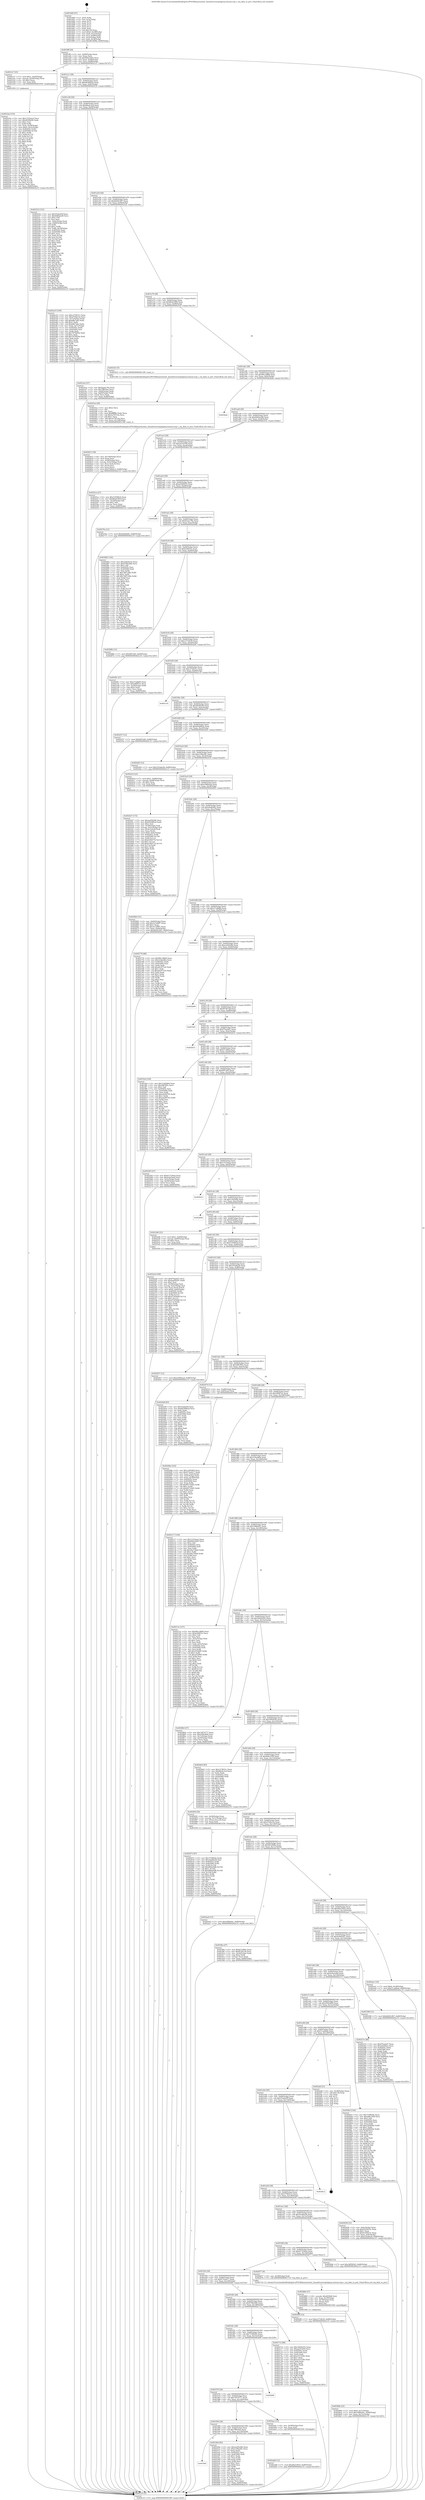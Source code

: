 digraph "0x4019d0" {
  label = "0x4019d0 (/mnt/c/Users/mathe/Desktop/tcc/POCII/binaries/extr_linuxdriversirqchipirq-renesas-irqc.c_irq_data_to_priv_Final-ollvm.out::main(0))"
  labelloc = "t"
  node[shape=record]

  Entry [label="",width=0.3,height=0.3,shape=circle,fillcolor=black,style=filled]
  "0x4019ff" [label="{
     0x4019ff [29]\l
     | [instrs]\l
     &nbsp;&nbsp;0x4019ff \<+3\>: mov -0x80(%rbp),%eax\l
     &nbsp;&nbsp;0x401a02 \<+2\>: mov %eax,%ecx\l
     &nbsp;&nbsp;0x401a04 \<+6\>: sub $0x840e3dd3,%ecx\l
     &nbsp;&nbsp;0x401a0a \<+6\>: mov %eax,-0x84(%rbp)\l
     &nbsp;&nbsp;0x401a10 \<+6\>: mov %ecx,-0x88(%rbp)\l
     &nbsp;&nbsp;0x401a16 \<+6\>: je 00000000004021a7 \<main+0x7d7\>\l
  }"]
  "0x4021a7" [label="{
     0x4021a7 [23]\l
     | [instrs]\l
     &nbsp;&nbsp;0x4021a7 \<+7\>: movl $0x1,-0x50(%rbp)\l
     &nbsp;&nbsp;0x4021ae \<+4\>: movslq -0x50(%rbp),%rax\l
     &nbsp;&nbsp;0x4021b2 \<+4\>: shl $0x3,%rax\l
     &nbsp;&nbsp;0x4021b6 \<+3\>: mov %rax,%rdi\l
     &nbsp;&nbsp;0x4021b9 \<+5\>: call 0000000000401050 \<malloc@plt\>\l
     | [calls]\l
     &nbsp;&nbsp;0x401050 \{1\} (unknown)\l
  }"]
  "0x401a1c" [label="{
     0x401a1c [28]\l
     | [instrs]\l
     &nbsp;&nbsp;0x401a1c \<+5\>: jmp 0000000000401a21 \<main+0x51\>\l
     &nbsp;&nbsp;0x401a21 \<+6\>: mov -0x84(%rbp),%eax\l
     &nbsp;&nbsp;0x401a27 \<+5\>: sub $0x84399b2d,%eax\l
     &nbsp;&nbsp;0x401a2c \<+6\>: mov %eax,-0x8c(%rbp)\l
     &nbsp;&nbsp;0x401a32 \<+6\>: je 0000000000402532 \<main+0xb62\>\l
  }"]
  Exit [label="",width=0.3,height=0.3,shape=circle,fillcolor=black,style=filled,peripheries=2]
  "0x402532" [label="{
     0x402532 [152]\l
     | [instrs]\l
     &nbsp;&nbsp;0x402532 \<+5\>: mov $0x55a4a05f,%eax\l
     &nbsp;&nbsp;0x402537 \<+5\>: mov $0x9d00a2d9,%ecx\l
     &nbsp;&nbsp;0x40253c \<+2\>: mov $0x1,%dl\l
     &nbsp;&nbsp;0x40253e \<+2\>: xor %esi,%esi\l
     &nbsp;&nbsp;0x402540 \<+3\>: mov -0x6c(%rbp),%edi\l
     &nbsp;&nbsp;0x402543 \<+3\>: cmp -0x68(%rbp),%edi\l
     &nbsp;&nbsp;0x402546 \<+4\>: setl %r8b\l
     &nbsp;&nbsp;0x40254a \<+4\>: and $0x1,%r8b\l
     &nbsp;&nbsp;0x40254e \<+4\>: mov %r8b,-0x29(%rbp)\l
     &nbsp;&nbsp;0x402552 \<+7\>: mov 0x40505c,%edi\l
     &nbsp;&nbsp;0x402559 \<+8\>: mov 0x405060,%r9d\l
     &nbsp;&nbsp;0x402561 \<+3\>: sub $0x1,%esi\l
     &nbsp;&nbsp;0x402564 \<+3\>: mov %edi,%r10d\l
     &nbsp;&nbsp;0x402567 \<+3\>: add %esi,%r10d\l
     &nbsp;&nbsp;0x40256a \<+4\>: imul %r10d,%edi\l
     &nbsp;&nbsp;0x40256e \<+3\>: and $0x1,%edi\l
     &nbsp;&nbsp;0x402571 \<+3\>: cmp $0x0,%edi\l
     &nbsp;&nbsp;0x402574 \<+4\>: sete %r8b\l
     &nbsp;&nbsp;0x402578 \<+4\>: cmp $0xa,%r9d\l
     &nbsp;&nbsp;0x40257c \<+4\>: setl %r11b\l
     &nbsp;&nbsp;0x402580 \<+3\>: mov %r8b,%bl\l
     &nbsp;&nbsp;0x402583 \<+3\>: xor $0xff,%bl\l
     &nbsp;&nbsp;0x402586 \<+3\>: mov %r11b,%r14b\l
     &nbsp;&nbsp;0x402589 \<+4\>: xor $0xff,%r14b\l
     &nbsp;&nbsp;0x40258d \<+3\>: xor $0x0,%dl\l
     &nbsp;&nbsp;0x402590 \<+3\>: mov %bl,%r15b\l
     &nbsp;&nbsp;0x402593 \<+4\>: and $0x0,%r15b\l
     &nbsp;&nbsp;0x402597 \<+3\>: and %dl,%r8b\l
     &nbsp;&nbsp;0x40259a \<+3\>: mov %r14b,%r12b\l
     &nbsp;&nbsp;0x40259d \<+4\>: and $0x0,%r12b\l
     &nbsp;&nbsp;0x4025a1 \<+3\>: and %dl,%r11b\l
     &nbsp;&nbsp;0x4025a4 \<+3\>: or %r8b,%r15b\l
     &nbsp;&nbsp;0x4025a7 \<+3\>: or %r11b,%r12b\l
     &nbsp;&nbsp;0x4025aa \<+3\>: xor %r12b,%r15b\l
     &nbsp;&nbsp;0x4025ad \<+3\>: or %r14b,%bl\l
     &nbsp;&nbsp;0x4025b0 \<+3\>: xor $0xff,%bl\l
     &nbsp;&nbsp;0x4025b3 \<+3\>: or $0x0,%dl\l
     &nbsp;&nbsp;0x4025b6 \<+2\>: and %dl,%bl\l
     &nbsp;&nbsp;0x4025b8 \<+3\>: or %bl,%r15b\l
     &nbsp;&nbsp;0x4025bb \<+4\>: test $0x1,%r15b\l
     &nbsp;&nbsp;0x4025bf \<+3\>: cmovne %ecx,%eax\l
     &nbsp;&nbsp;0x4025c2 \<+3\>: mov %eax,-0x80(%rbp)\l
     &nbsp;&nbsp;0x4025c5 \<+5\>: jmp 0000000000402c33 \<main+0x1263\>\l
  }"]
  "0x401a38" [label="{
     0x401a38 [28]\l
     | [instrs]\l
     &nbsp;&nbsp;0x401a38 \<+5\>: jmp 0000000000401a3d \<main+0x6d\>\l
     &nbsp;&nbsp;0x401a3d \<+6\>: mov -0x84(%rbp),%eax\l
     &nbsp;&nbsp;0x401a43 \<+5\>: sub $0x86a4c3cd,%eax\l
     &nbsp;&nbsp;0x401a48 \<+6\>: mov %eax,-0x90(%rbp)\l
     &nbsp;&nbsp;0x401a4e \<+6\>: je 0000000000402a33 \<main+0x1063\>\l
  }"]
  "0x402ab8" [label="{
     0x402ab8 [12]\l
     | [instrs]\l
     &nbsp;&nbsp;0x402ab8 \<+7\>: movl $0x48a53635,-0x80(%rbp)\l
     &nbsp;&nbsp;0x402abf \<+5\>: jmp 0000000000402c33 \<main+0x1263\>\l
  }"]
  "0x402a33" [label="{
     0x402a33 [109]\l
     | [instrs]\l
     &nbsp;&nbsp;0x402a33 \<+5\>: mov $0xc27db31c,%eax\l
     &nbsp;&nbsp;0x402a38 \<+5\>: mov $0x470dec3a,%ecx\l
     &nbsp;&nbsp;0x402a3d \<+3\>: mov -0x7c(%rbp),%edx\l
     &nbsp;&nbsp;0x402a40 \<+6\>: add $0xbffa7abe,%edx\l
     &nbsp;&nbsp;0x402a46 \<+3\>: add $0x1,%edx\l
     &nbsp;&nbsp;0x402a49 \<+6\>: sub $0xbffa7abe,%edx\l
     &nbsp;&nbsp;0x402a4f \<+3\>: mov %edx,-0x7c(%rbp)\l
     &nbsp;&nbsp;0x402a52 \<+7\>: mov 0x40505c,%edx\l
     &nbsp;&nbsp;0x402a59 \<+7\>: mov 0x405060,%esi\l
     &nbsp;&nbsp;0x402a60 \<+2\>: mov %edx,%edi\l
     &nbsp;&nbsp;0x402a62 \<+6\>: sub $0x7679d54e,%edi\l
     &nbsp;&nbsp;0x402a68 \<+3\>: sub $0x1,%edi\l
     &nbsp;&nbsp;0x402a6b \<+6\>: add $0x7679d54e,%edi\l
     &nbsp;&nbsp;0x402a71 \<+3\>: imul %edi,%edx\l
     &nbsp;&nbsp;0x402a74 \<+3\>: and $0x1,%edx\l
     &nbsp;&nbsp;0x402a77 \<+3\>: cmp $0x0,%edx\l
     &nbsp;&nbsp;0x402a7a \<+4\>: sete %r8b\l
     &nbsp;&nbsp;0x402a7e \<+3\>: cmp $0xa,%esi\l
     &nbsp;&nbsp;0x402a81 \<+4\>: setl %r9b\l
     &nbsp;&nbsp;0x402a85 \<+3\>: mov %r8b,%r10b\l
     &nbsp;&nbsp;0x402a88 \<+3\>: and %r9b,%r10b\l
     &nbsp;&nbsp;0x402a8b \<+3\>: xor %r9b,%r8b\l
     &nbsp;&nbsp;0x402a8e \<+3\>: or %r8b,%r10b\l
     &nbsp;&nbsp;0x402a91 \<+4\>: test $0x1,%r10b\l
     &nbsp;&nbsp;0x402a95 \<+3\>: cmovne %ecx,%eax\l
     &nbsp;&nbsp;0x402a98 \<+3\>: mov %eax,-0x80(%rbp)\l
     &nbsp;&nbsp;0x402a9b \<+5\>: jmp 0000000000402c33 \<main+0x1263\>\l
  }"]
  "0x401a54" [label="{
     0x401a54 [28]\l
     | [instrs]\l
     &nbsp;&nbsp;0x401a54 \<+5\>: jmp 0000000000401a59 \<main+0x89\>\l
     &nbsp;&nbsp;0x401a59 \<+6\>: mov -0x84(%rbp),%eax\l
     &nbsp;&nbsp;0x401a5f \<+5\>: sub $0x8d281d97,%eax\l
     &nbsp;&nbsp;0x401a64 \<+6\>: mov %eax,-0x94(%rbp)\l
     &nbsp;&nbsp;0x401a6a \<+6\>: je 00000000004023a2 \<main+0x9d2\>\l
  }"]
  "0x402973" [label="{
     0x402973 [97]\l
     | [instrs]\l
     &nbsp;&nbsp;0x402973 \<+5\>: mov $0x753f820e,%edx\l
     &nbsp;&nbsp;0x402978 \<+5\>: mov $0x5ec8de38,%esi\l
     &nbsp;&nbsp;0x40297d \<+8\>: mov 0x40505c,%r8d\l
     &nbsp;&nbsp;0x402985 \<+8\>: mov 0x405060,%r9d\l
     &nbsp;&nbsp;0x40298d \<+3\>: mov %r8d,%r10d\l
     &nbsp;&nbsp;0x402990 \<+7\>: add $0xd9dee9db,%r10d\l
     &nbsp;&nbsp;0x402997 \<+4\>: sub $0x1,%r10d\l
     &nbsp;&nbsp;0x40299b \<+7\>: sub $0xd9dee9db,%r10d\l
     &nbsp;&nbsp;0x4029a2 \<+4\>: imul %r10d,%r8d\l
     &nbsp;&nbsp;0x4029a6 \<+4\>: and $0x1,%r8d\l
     &nbsp;&nbsp;0x4029aa \<+4\>: cmp $0x0,%r8d\l
     &nbsp;&nbsp;0x4029ae \<+4\>: sete %r11b\l
     &nbsp;&nbsp;0x4029b2 \<+4\>: cmp $0xa,%r9d\l
     &nbsp;&nbsp;0x4029b6 \<+3\>: setl %bl\l
     &nbsp;&nbsp;0x4029b9 \<+3\>: mov %r11b,%r14b\l
     &nbsp;&nbsp;0x4029bc \<+3\>: and %bl,%r14b\l
     &nbsp;&nbsp;0x4029bf \<+3\>: xor %bl,%r11b\l
     &nbsp;&nbsp;0x4029c2 \<+3\>: or %r11b,%r14b\l
     &nbsp;&nbsp;0x4029c5 \<+4\>: test $0x1,%r14b\l
     &nbsp;&nbsp;0x4029c9 \<+3\>: cmovne %esi,%edx\l
     &nbsp;&nbsp;0x4029cc \<+3\>: mov %edx,-0x80(%rbp)\l
     &nbsp;&nbsp;0x4029cf \<+5\>: jmp 0000000000402c33 \<main+0x1263\>\l
  }"]
  "0x4023a2" [label="{
     0x4023a2 [27]\l
     | [instrs]\l
     &nbsp;&nbsp;0x4023a2 \<+5\>: mov $0xb2aac79a,%eax\l
     &nbsp;&nbsp;0x4023a7 \<+5\>: mov $0x7ff916ee,%ecx\l
     &nbsp;&nbsp;0x4023ac \<+3\>: mov -0x64(%rbp),%edx\l
     &nbsp;&nbsp;0x4023af \<+3\>: cmp -0x60(%rbp),%edx\l
     &nbsp;&nbsp;0x4023b2 \<+3\>: cmovl %ecx,%eax\l
     &nbsp;&nbsp;0x4023b5 \<+3\>: mov %eax,-0x80(%rbp)\l
     &nbsp;&nbsp;0x4023b8 \<+5\>: jmp 0000000000402c33 \<main+0x1263\>\l
  }"]
  "0x401a70" [label="{
     0x401a70 [28]\l
     | [instrs]\l
     &nbsp;&nbsp;0x401a70 \<+5\>: jmp 0000000000401a75 \<main+0xa5\>\l
     &nbsp;&nbsp;0x401a75 \<+6\>: mov -0x84(%rbp),%eax\l
     &nbsp;&nbsp;0x401a7b \<+5\>: sub $0x96e61609,%eax\l
     &nbsp;&nbsp;0x401a80 \<+6\>: mov %eax,-0x98(%rbp)\l
     &nbsp;&nbsp;0x401a86 \<+6\>: je 00000000004025e5 \<main+0xc15\>\l
  }"]
  "0x40289b" [label="{
     0x40289b [25]\l
     | [instrs]\l
     &nbsp;&nbsp;0x40289b \<+7\>: movl $0x0,-0x7c(%rbp)\l
     &nbsp;&nbsp;0x4028a2 \<+7\>: movl $0x34f8a041,-0x80(%rbp)\l
     &nbsp;&nbsp;0x4028a9 \<+6\>: mov %eax,-0x15c(%rbp)\l
     &nbsp;&nbsp;0x4028af \<+5\>: jmp 0000000000402c33 \<main+0x1263\>\l
  }"]
  "0x4025e5" [label="{
     0x4025e5 [5]\l
     | [instrs]\l
     &nbsp;&nbsp;0x4025e5 \<+5\>: call 0000000000401160 \<next_i\>\l
     | [calls]\l
     &nbsp;&nbsp;0x401160 \{1\} (/mnt/c/Users/mathe/Desktop/tcc/POCII/binaries/extr_linuxdriversirqchipirq-renesas-irqc.c_irq_data_to_priv_Final-ollvm.out::next_i)\l
  }"]
  "0x401a8c" [label="{
     0x401a8c [28]\l
     | [instrs]\l
     &nbsp;&nbsp;0x401a8c \<+5\>: jmp 0000000000401a91 \<main+0xc1\>\l
     &nbsp;&nbsp;0x401a91 \<+6\>: mov -0x84(%rbp),%eax\l
     &nbsp;&nbsp;0x401a97 \<+5\>: sub $0x99e1d8b6,%eax\l
     &nbsp;&nbsp;0x401a9c \<+6\>: mov %eax,-0x9c(%rbp)\l
     &nbsp;&nbsp;0x401aa2 \<+6\>: je 0000000000402bda \<main+0x120a\>\l
  }"]
  "0x402880" [label="{
     0x402880 [27]\l
     | [instrs]\l
     &nbsp;&nbsp;0x402880 \<+10\>: movabs $0x4030b6,%rdi\l
     &nbsp;&nbsp;0x40288a \<+4\>: mov %rax,-0x78(%rbp)\l
     &nbsp;&nbsp;0x40288e \<+4\>: mov -0x78(%rbp),%rax\l
     &nbsp;&nbsp;0x402892 \<+2\>: mov (%rax),%esi\l
     &nbsp;&nbsp;0x402894 \<+2\>: mov $0x0,%al\l
     &nbsp;&nbsp;0x402896 \<+5\>: call 0000000000401040 \<printf@plt\>\l
     | [calls]\l
     &nbsp;&nbsp;0x401040 \{1\} (unknown)\l
  }"]
  "0x402bda" [label="{
     0x402bda\l
  }", style=dashed]
  "0x401aa8" [label="{
     0x401aa8 [28]\l
     | [instrs]\l
     &nbsp;&nbsp;0x401aa8 \<+5\>: jmp 0000000000401aad \<main+0xdd\>\l
     &nbsp;&nbsp;0x401aad \<+6\>: mov -0x84(%rbp),%eax\l
     &nbsp;&nbsp;0x401ab3 \<+5\>: sub $0x9d00a2d9,%eax\l
     &nbsp;&nbsp;0x401ab8 \<+6\>: mov %eax,-0xa0(%rbp)\l
     &nbsp;&nbsp;0x401abe \<+6\>: je 00000000004025ca \<main+0xbfa\>\l
  }"]
  "0x402612" [label="{
     0x402612 [38]\l
     | [instrs]\l
     &nbsp;&nbsp;0x402612 \<+6\>: mov -0x158(%rbp),%ecx\l
     &nbsp;&nbsp;0x402618 \<+3\>: imul %eax,%ecx\l
     &nbsp;&nbsp;0x40261b \<+4\>: mov -0x58(%rbp),%rsi\l
     &nbsp;&nbsp;0x40261f \<+4\>: movslq -0x5c(%rbp),%rdi\l
     &nbsp;&nbsp;0x402623 \<+4\>: mov (%rsi,%rdi,8),%rsi\l
     &nbsp;&nbsp;0x402627 \<+3\>: mov (%rsi),%rsi\l
     &nbsp;&nbsp;0x40262a \<+2\>: mov %ecx,(%rsi)\l
     &nbsp;&nbsp;0x40262c \<+7\>: movl $0x576b4cc3,-0x80(%rbp)\l
     &nbsp;&nbsp;0x402633 \<+5\>: jmp 0000000000402c33 \<main+0x1263\>\l
  }"]
  "0x4025ca" [label="{
     0x4025ca [27]\l
     | [instrs]\l
     &nbsp;&nbsp;0x4025ca \<+5\>: mov $0x219580cb,%eax\l
     &nbsp;&nbsp;0x4025cf \<+5\>: mov $0x96e61609,%ecx\l
     &nbsp;&nbsp;0x4025d4 \<+3\>: mov -0x29(%rbp),%dl\l
     &nbsp;&nbsp;0x4025d7 \<+3\>: test $0x1,%dl\l
     &nbsp;&nbsp;0x4025da \<+3\>: cmovne %ecx,%eax\l
     &nbsp;&nbsp;0x4025dd \<+3\>: mov %eax,-0x80(%rbp)\l
     &nbsp;&nbsp;0x4025e0 \<+5\>: jmp 0000000000402c33 \<main+0x1263\>\l
  }"]
  "0x401ac4" [label="{
     0x401ac4 [28]\l
     | [instrs]\l
     &nbsp;&nbsp;0x401ac4 \<+5\>: jmp 0000000000401ac9 \<main+0xf9\>\l
     &nbsp;&nbsp;0x401ac9 \<+6\>: mov -0x84(%rbp),%eax\l
     &nbsp;&nbsp;0x401acf \<+5\>: sub $0xae25c050,%eax\l
     &nbsp;&nbsp;0x401ad4 \<+6\>: mov %eax,-0xa4(%rbp)\l
     &nbsp;&nbsp;0x401ada \<+6\>: je 000000000040276a \<main+0xd9a\>\l
  }"]
  "0x4025ea" [label="{
     0x4025ea [40]\l
     | [instrs]\l
     &nbsp;&nbsp;0x4025ea \<+5\>: mov $0x2,%ecx\l
     &nbsp;&nbsp;0x4025ef \<+1\>: cltd\l
     &nbsp;&nbsp;0x4025f0 \<+2\>: idiv %ecx\l
     &nbsp;&nbsp;0x4025f2 \<+6\>: imul $0xfffffffe,%edx,%ecx\l
     &nbsp;&nbsp;0x4025f8 \<+6\>: sub $0x5a74514a,%ecx\l
     &nbsp;&nbsp;0x4025fe \<+3\>: add $0x1,%ecx\l
     &nbsp;&nbsp;0x402601 \<+6\>: add $0x5a74514a,%ecx\l
     &nbsp;&nbsp;0x402607 \<+6\>: mov %ecx,-0x158(%rbp)\l
     &nbsp;&nbsp;0x40260d \<+5\>: call 0000000000401160 \<next_i\>\l
     | [calls]\l
     &nbsp;&nbsp;0x401160 \{1\} (/mnt/c/Users/mathe/Desktop/tcc/POCII/binaries/extr_linuxdriversirqchipirq-renesas-irqc.c_irq_data_to_priv_Final-ollvm.out::next_i)\l
  }"]
  "0x40276a" [label="{
     0x40276a [12]\l
     | [instrs]\l
     &nbsp;&nbsp;0x40276a \<+7\>: movl $0xe6a8e69c,-0x80(%rbp)\l
     &nbsp;&nbsp;0x402771 \<+5\>: jmp 0000000000402c33 \<main+0x1263\>\l
  }"]
  "0x401ae0" [label="{
     0x401ae0 [28]\l
     | [instrs]\l
     &nbsp;&nbsp;0x401ae0 \<+5\>: jmp 0000000000401ae5 \<main+0x115\>\l
     &nbsp;&nbsp;0x401ae5 \<+6\>: mov -0x84(%rbp),%eax\l
     &nbsp;&nbsp;0x401aeb \<+5\>: sub $0xae9d0933,%eax\l
     &nbsp;&nbsp;0x401af0 \<+6\>: mov %eax,-0xa8(%rbp)\l
     &nbsp;&nbsp;0x401af6 \<+6\>: je 0000000000402ad0 \<main+0x1100\>\l
  }"]
  "0x402427" [label="{
     0x402427 [172]\l
     | [instrs]\l
     &nbsp;&nbsp;0x402427 \<+5\>: mov $0xeed5b26b,%ecx\l
     &nbsp;&nbsp;0x40242c \<+5\>: mov $0xd45d66cb,%edx\l
     &nbsp;&nbsp;0x402431 \<+3\>: mov $0x1,%sil\l
     &nbsp;&nbsp;0x402434 \<+4\>: mov -0x58(%rbp),%rdi\l
     &nbsp;&nbsp;0x402438 \<+4\>: movslq -0x5c(%rbp),%r8\l
     &nbsp;&nbsp;0x40243c \<+4\>: mov (%rdi,%r8,8),%rdi\l
     &nbsp;&nbsp;0x402440 \<+3\>: mov %rax,(%rdi)\l
     &nbsp;&nbsp;0x402443 \<+7\>: movl $0x0,-0x6c(%rbp)\l
     &nbsp;&nbsp;0x40244a \<+8\>: mov 0x40505c,%r9d\l
     &nbsp;&nbsp;0x402452 \<+8\>: mov 0x405060,%r10d\l
     &nbsp;&nbsp;0x40245a \<+3\>: mov %r9d,%r11d\l
     &nbsp;&nbsp;0x40245d \<+7\>: sub $0xb1f0d774,%r11d\l
     &nbsp;&nbsp;0x402464 \<+4\>: sub $0x1,%r11d\l
     &nbsp;&nbsp;0x402468 \<+7\>: add $0xb1f0d774,%r11d\l
     &nbsp;&nbsp;0x40246f \<+4\>: imul %r11d,%r9d\l
     &nbsp;&nbsp;0x402473 \<+4\>: and $0x1,%r9d\l
     &nbsp;&nbsp;0x402477 \<+4\>: cmp $0x0,%r9d\l
     &nbsp;&nbsp;0x40247b \<+3\>: sete %bl\l
     &nbsp;&nbsp;0x40247e \<+4\>: cmp $0xa,%r10d\l
     &nbsp;&nbsp;0x402482 \<+4\>: setl %r14b\l
     &nbsp;&nbsp;0x402486 \<+3\>: mov %bl,%r15b\l
     &nbsp;&nbsp;0x402489 \<+4\>: xor $0xff,%r15b\l
     &nbsp;&nbsp;0x40248d \<+3\>: mov %r14b,%r12b\l
     &nbsp;&nbsp;0x402490 \<+4\>: xor $0xff,%r12b\l
     &nbsp;&nbsp;0x402494 \<+4\>: xor $0x1,%sil\l
     &nbsp;&nbsp;0x402498 \<+3\>: mov %r15b,%r13b\l
     &nbsp;&nbsp;0x40249b \<+4\>: and $0xff,%r13b\l
     &nbsp;&nbsp;0x40249f \<+3\>: and %sil,%bl\l
     &nbsp;&nbsp;0x4024a2 \<+3\>: mov %r12b,%al\l
     &nbsp;&nbsp;0x4024a5 \<+2\>: and $0xff,%al\l
     &nbsp;&nbsp;0x4024a7 \<+3\>: and %sil,%r14b\l
     &nbsp;&nbsp;0x4024aa \<+3\>: or %bl,%r13b\l
     &nbsp;&nbsp;0x4024ad \<+3\>: or %r14b,%al\l
     &nbsp;&nbsp;0x4024b0 \<+3\>: xor %al,%r13b\l
     &nbsp;&nbsp;0x4024b3 \<+3\>: or %r12b,%r15b\l
     &nbsp;&nbsp;0x4024b6 \<+4\>: xor $0xff,%r15b\l
     &nbsp;&nbsp;0x4024ba \<+4\>: or $0x1,%sil\l
     &nbsp;&nbsp;0x4024be \<+3\>: and %sil,%r15b\l
     &nbsp;&nbsp;0x4024c1 \<+3\>: or %r15b,%r13b\l
     &nbsp;&nbsp;0x4024c4 \<+4\>: test $0x1,%r13b\l
     &nbsp;&nbsp;0x4024c8 \<+3\>: cmovne %edx,%ecx\l
     &nbsp;&nbsp;0x4024cb \<+3\>: mov %ecx,-0x80(%rbp)\l
     &nbsp;&nbsp;0x4024ce \<+5\>: jmp 0000000000402c33 \<main+0x1263\>\l
  }"]
  "0x402ad0" [label="{
     0x402ad0\l
  }", style=dashed]
  "0x401afc" [label="{
     0x401afc [28]\l
     | [instrs]\l
     &nbsp;&nbsp;0x401afc \<+5\>: jmp 0000000000401b01 \<main+0x131\>\l
     &nbsp;&nbsp;0x401b01 \<+6\>: mov -0x84(%rbp),%eax\l
     &nbsp;&nbsp;0x401b07 \<+5\>: sub $0xb2aac79a,%eax\l
     &nbsp;&nbsp;0x401b0c \<+6\>: mov %eax,-0xac(%rbp)\l
     &nbsp;&nbsp;0x401b12 \<+6\>: je 0000000000402682 \<main+0xcb2\>\l
  }"]
  "0x401fb0" [label="{
     0x401fb0\l
  }", style=dashed]
  "0x402682" [label="{
     0x402682 [144]\l
     | [instrs]\l
     &nbsp;&nbsp;0x402682 \<+5\>: mov $0x3d42b252,%eax\l
     &nbsp;&nbsp;0x402687 \<+5\>: mov $0x676bc9d0,%ecx\l
     &nbsp;&nbsp;0x40268c \<+2\>: mov $0x1,%dl\l
     &nbsp;&nbsp;0x40268e \<+7\>: mov 0x40505c,%esi\l
     &nbsp;&nbsp;0x402695 \<+7\>: mov 0x405060,%edi\l
     &nbsp;&nbsp;0x40269c \<+3\>: mov %esi,%r8d\l
     &nbsp;&nbsp;0x40269f \<+7\>: sub $0x7d97c48e,%r8d\l
     &nbsp;&nbsp;0x4026a6 \<+4\>: sub $0x1,%r8d\l
     &nbsp;&nbsp;0x4026aa \<+7\>: add $0x7d97c48e,%r8d\l
     &nbsp;&nbsp;0x4026b1 \<+4\>: imul %r8d,%esi\l
     &nbsp;&nbsp;0x4026b5 \<+3\>: and $0x1,%esi\l
     &nbsp;&nbsp;0x4026b8 \<+3\>: cmp $0x0,%esi\l
     &nbsp;&nbsp;0x4026bb \<+4\>: sete %r9b\l
     &nbsp;&nbsp;0x4026bf \<+3\>: cmp $0xa,%edi\l
     &nbsp;&nbsp;0x4026c2 \<+4\>: setl %r10b\l
     &nbsp;&nbsp;0x4026c6 \<+3\>: mov %r9b,%r11b\l
     &nbsp;&nbsp;0x4026c9 \<+4\>: xor $0xff,%r11b\l
     &nbsp;&nbsp;0x4026cd \<+3\>: mov %r10b,%bl\l
     &nbsp;&nbsp;0x4026d0 \<+3\>: xor $0xff,%bl\l
     &nbsp;&nbsp;0x4026d3 \<+3\>: xor $0x1,%dl\l
     &nbsp;&nbsp;0x4026d6 \<+3\>: mov %r11b,%r14b\l
     &nbsp;&nbsp;0x4026d9 \<+4\>: and $0xff,%r14b\l
     &nbsp;&nbsp;0x4026dd \<+3\>: and %dl,%r9b\l
     &nbsp;&nbsp;0x4026e0 \<+3\>: mov %bl,%r15b\l
     &nbsp;&nbsp;0x4026e3 \<+4\>: and $0xff,%r15b\l
     &nbsp;&nbsp;0x4026e7 \<+3\>: and %dl,%r10b\l
     &nbsp;&nbsp;0x4026ea \<+3\>: or %r9b,%r14b\l
     &nbsp;&nbsp;0x4026ed \<+3\>: or %r10b,%r15b\l
     &nbsp;&nbsp;0x4026f0 \<+3\>: xor %r15b,%r14b\l
     &nbsp;&nbsp;0x4026f3 \<+3\>: or %bl,%r11b\l
     &nbsp;&nbsp;0x4026f6 \<+4\>: xor $0xff,%r11b\l
     &nbsp;&nbsp;0x4026fa \<+3\>: or $0x1,%dl\l
     &nbsp;&nbsp;0x4026fd \<+3\>: and %dl,%r11b\l
     &nbsp;&nbsp;0x402700 \<+3\>: or %r11b,%r14b\l
     &nbsp;&nbsp;0x402703 \<+4\>: test $0x1,%r14b\l
     &nbsp;&nbsp;0x402707 \<+3\>: cmovne %ecx,%eax\l
     &nbsp;&nbsp;0x40270a \<+3\>: mov %eax,-0x80(%rbp)\l
     &nbsp;&nbsp;0x40270d \<+5\>: jmp 0000000000402c33 \<main+0x1263\>\l
  }"]
  "0x401b18" [label="{
     0x401b18 [28]\l
     | [instrs]\l
     &nbsp;&nbsp;0x401b18 \<+5\>: jmp 0000000000401b1d \<main+0x14d\>\l
     &nbsp;&nbsp;0x401b1d \<+6\>: mov -0x84(%rbp),%eax\l
     &nbsp;&nbsp;0x401b23 \<+5\>: sub $0xb3f4f33c,%eax\l
     &nbsp;&nbsp;0x401b28 \<+6\>: mov %eax,-0xb0(%rbp)\l
     &nbsp;&nbsp;0x401b2e \<+6\>: je 000000000040286b \<main+0xe9b\>\l
  }"]
  "0x4023bd" [label="{
     0x4023bd [83]\l
     | [instrs]\l
     &nbsp;&nbsp;0x4023bd \<+5\>: mov $0xeed5b26b,%eax\l
     &nbsp;&nbsp;0x4023c2 \<+5\>: mov $0xe198a281,%ecx\l
     &nbsp;&nbsp;0x4023c7 \<+2\>: xor %edx,%edx\l
     &nbsp;&nbsp;0x4023c9 \<+7\>: mov 0x40505c,%esi\l
     &nbsp;&nbsp;0x4023d0 \<+7\>: mov 0x405060,%edi\l
     &nbsp;&nbsp;0x4023d7 \<+3\>: sub $0x1,%edx\l
     &nbsp;&nbsp;0x4023da \<+3\>: mov %esi,%r8d\l
     &nbsp;&nbsp;0x4023dd \<+3\>: add %edx,%r8d\l
     &nbsp;&nbsp;0x4023e0 \<+4\>: imul %r8d,%esi\l
     &nbsp;&nbsp;0x4023e4 \<+3\>: and $0x1,%esi\l
     &nbsp;&nbsp;0x4023e7 \<+3\>: cmp $0x0,%esi\l
     &nbsp;&nbsp;0x4023ea \<+4\>: sete %r9b\l
     &nbsp;&nbsp;0x4023ee \<+3\>: cmp $0xa,%edi\l
     &nbsp;&nbsp;0x4023f1 \<+4\>: setl %r10b\l
     &nbsp;&nbsp;0x4023f5 \<+3\>: mov %r9b,%r11b\l
     &nbsp;&nbsp;0x4023f8 \<+3\>: and %r10b,%r11b\l
     &nbsp;&nbsp;0x4023fb \<+3\>: xor %r10b,%r9b\l
     &nbsp;&nbsp;0x4023fe \<+3\>: or %r9b,%r11b\l
     &nbsp;&nbsp;0x402401 \<+4\>: test $0x1,%r11b\l
     &nbsp;&nbsp;0x402405 \<+3\>: cmovne %ecx,%eax\l
     &nbsp;&nbsp;0x402408 \<+3\>: mov %eax,-0x80(%rbp)\l
     &nbsp;&nbsp;0x40240b \<+5\>: jmp 0000000000402c33 \<main+0x1263\>\l
  }"]
  "0x40286b" [label="{
     0x40286b [12]\l
     | [instrs]\l
     &nbsp;&nbsp;0x40286b \<+7\>: movl $0xf497a85,-0x80(%rbp)\l
     &nbsp;&nbsp;0x402872 \<+5\>: jmp 0000000000402c33 \<main+0x1263\>\l
  }"]
  "0x401b34" [label="{
     0x401b34 [28]\l
     | [instrs]\l
     &nbsp;&nbsp;0x401b34 \<+5\>: jmp 0000000000401b39 \<main+0x169\>\l
     &nbsp;&nbsp;0x401b39 \<+6\>: mov -0x84(%rbp),%eax\l
     &nbsp;&nbsp;0x401b3f \<+5\>: sub $0xc2718e50,%eax\l
     &nbsp;&nbsp;0x401b44 \<+6\>: mov %eax,-0xb4(%rbp)\l
     &nbsp;&nbsp;0x401b4a \<+6\>: je 00000000004020fc \<main+0x72c\>\l
  }"]
  "0x401f94" [label="{
     0x401f94 [28]\l
     | [instrs]\l
     &nbsp;&nbsp;0x401f94 \<+5\>: jmp 0000000000401f99 \<main+0x5c9\>\l
     &nbsp;&nbsp;0x401f99 \<+6\>: mov -0x84(%rbp),%eax\l
     &nbsp;&nbsp;0x401f9f \<+5\>: sub $0x7ff916ee,%eax\l
     &nbsp;&nbsp;0x401fa4 \<+6\>: mov %eax,-0x154(%rbp)\l
     &nbsp;&nbsp;0x401faa \<+6\>: je 00000000004023bd \<main+0x9ed\>\l
  }"]
  "0x4020fc" [label="{
     0x4020fc [27]\l
     | [instrs]\l
     &nbsp;&nbsp;0x4020fc \<+5\>: mov $0xe71dfdd0,%eax\l
     &nbsp;&nbsp;0x402101 \<+5\>: mov $0x28f9f7ec,%ecx\l
     &nbsp;&nbsp;0x402106 \<+3\>: mov -0x30(%rbp),%edx\l
     &nbsp;&nbsp;0x402109 \<+3\>: cmp $0x0,%edx\l
     &nbsp;&nbsp;0x40210c \<+3\>: cmove %ecx,%eax\l
     &nbsp;&nbsp;0x40210f \<+3\>: mov %eax,-0x80(%rbp)\l
     &nbsp;&nbsp;0x402112 \<+5\>: jmp 0000000000402c33 \<main+0x1263\>\l
  }"]
  "0x401b50" [label="{
     0x401b50 [28]\l
     | [instrs]\l
     &nbsp;&nbsp;0x401b50 \<+5\>: jmp 0000000000401b55 \<main+0x185\>\l
     &nbsp;&nbsp;0x401b55 \<+6\>: mov -0x84(%rbp),%eax\l
     &nbsp;&nbsp;0x401b5b \<+5\>: sub $0xc27db31c,%eax\l
     &nbsp;&nbsp;0x401b60 \<+6\>: mov %eax,-0xb8(%rbp)\l
     &nbsp;&nbsp;0x401b66 \<+6\>: je 0000000000402c19 \<main+0x1249\>\l
  }"]
  "0x402aac" [label="{
     0x402aac [12]\l
     | [instrs]\l
     &nbsp;&nbsp;0x402aac \<+4\>: mov -0x58(%rbp),%rax\l
     &nbsp;&nbsp;0x402ab0 \<+3\>: mov %rax,%rdi\l
     &nbsp;&nbsp;0x402ab3 \<+5\>: call 0000000000401030 \<free@plt\>\l
     | [calls]\l
     &nbsp;&nbsp;0x401030 \{1\} (unknown)\l
  }"]
  "0x402c19" [label="{
     0x402c19\l
  }", style=dashed]
  "0x401b6c" [label="{
     0x401b6c [28]\l
     | [instrs]\l
     &nbsp;&nbsp;0x401b6c \<+5\>: jmp 0000000000401b71 \<main+0x1a1\>\l
     &nbsp;&nbsp;0x401b71 \<+6\>: mov -0x84(%rbp),%eax\l
     &nbsp;&nbsp;0x401b77 \<+5\>: sub $0xd03f0c64,%eax\l
     &nbsp;&nbsp;0x401b7c \<+6\>: mov %eax,-0xbc(%rbp)\l
     &nbsp;&nbsp;0x401b82 \<+6\>: je 0000000000402257 \<main+0x887\>\l
  }"]
  "0x401f78" [label="{
     0x401f78 [28]\l
     | [instrs]\l
     &nbsp;&nbsp;0x401f78 \<+5\>: jmp 0000000000401f7d \<main+0x5ad\>\l
     &nbsp;&nbsp;0x401f7d \<+6\>: mov -0x84(%rbp),%eax\l
     &nbsp;&nbsp;0x401f83 \<+5\>: sub $0x7df7d777,%eax\l
     &nbsp;&nbsp;0x401f88 \<+6\>: mov %eax,-0x150(%rbp)\l
     &nbsp;&nbsp;0x401f8e \<+6\>: je 0000000000402aac \<main+0x10dc\>\l
  }"]
  "0x402257" [label="{
     0x402257 [12]\l
     | [instrs]\l
     &nbsp;&nbsp;0x402257 \<+7\>: movl $0xf497a85,-0x80(%rbp)\l
     &nbsp;&nbsp;0x40225e \<+5\>: jmp 0000000000402c33 \<main+0x1263\>\l
  }"]
  "0x401b88" [label="{
     0x401b88 [28]\l
     | [instrs]\l
     &nbsp;&nbsp;0x401b88 \<+5\>: jmp 0000000000401b8d \<main+0x1bd\>\l
     &nbsp;&nbsp;0x401b8d \<+6\>: mov -0x84(%rbp),%eax\l
     &nbsp;&nbsp;0x401b93 \<+5\>: sub $0xd45d66cb,%eax\l
     &nbsp;&nbsp;0x401b98 \<+6\>: mov %eax,-0xc0(%rbp)\l
     &nbsp;&nbsp;0x401b9e \<+6\>: je 00000000004024d3 \<main+0xb03\>\l
  }"]
  "0x402bf9" [label="{
     0x402bf9\l
  }", style=dashed]
  "0x4024d3" [label="{
     0x4024d3 [12]\l
     | [instrs]\l
     &nbsp;&nbsp;0x4024d3 \<+7\>: movl $0x255a6e28,-0x80(%rbp)\l
     &nbsp;&nbsp;0x4024da \<+5\>: jmp 0000000000402c33 \<main+0x1263\>\l
  }"]
  "0x401ba4" [label="{
     0x401ba4 [28]\l
     | [instrs]\l
     &nbsp;&nbsp;0x401ba4 \<+5\>: jmp 0000000000401ba9 \<main+0x1d9\>\l
     &nbsp;&nbsp;0x401ba9 \<+6\>: mov -0x84(%rbp),%eax\l
     &nbsp;&nbsp;0x401baf \<+5\>: sub $0xe198a281,%eax\l
     &nbsp;&nbsp;0x401bb4 \<+6\>: mov %eax,-0xc4(%rbp)\l
     &nbsp;&nbsp;0x401bba \<+6\>: je 0000000000402410 \<main+0xa40\>\l
  }"]
  "0x401f5c" [label="{
     0x401f5c [28]\l
     | [instrs]\l
     &nbsp;&nbsp;0x401f5c \<+5\>: jmp 0000000000401f61 \<main+0x591\>\l
     &nbsp;&nbsp;0x401f61 \<+6\>: mov -0x84(%rbp),%eax\l
     &nbsp;&nbsp;0x401f67 \<+5\>: sub $0x753f820e,%eax\l
     &nbsp;&nbsp;0x401f6c \<+6\>: mov %eax,-0x14c(%rbp)\l
     &nbsp;&nbsp;0x401f72 \<+6\>: je 0000000000402bf9 \<main+0x1229\>\l
  }"]
  "0x402410" [label="{
     0x402410 [23]\l
     | [instrs]\l
     &nbsp;&nbsp;0x402410 \<+7\>: movl $0x1,-0x68(%rbp)\l
     &nbsp;&nbsp;0x402417 \<+4\>: movslq -0x68(%rbp),%rax\l
     &nbsp;&nbsp;0x40241b \<+4\>: shl $0x2,%rax\l
     &nbsp;&nbsp;0x40241f \<+3\>: mov %rax,%rdi\l
     &nbsp;&nbsp;0x402422 \<+5\>: call 0000000000401050 \<malloc@plt\>\l
     | [calls]\l
     &nbsp;&nbsp;0x401050 \{1\} (unknown)\l
  }"]
  "0x401bc0" [label="{
     0x401bc0 [28]\l
     | [instrs]\l
     &nbsp;&nbsp;0x401bc0 \<+5\>: jmp 0000000000401bc5 \<main+0x1f5\>\l
     &nbsp;&nbsp;0x401bc5 \<+6\>: mov -0x84(%rbp),%eax\l
     &nbsp;&nbsp;0x401bcb \<+5\>: sub $0xe5984aad,%eax\l
     &nbsp;&nbsp;0x401bd0 \<+6\>: mov %eax,-0xc8(%rbp)\l
     &nbsp;&nbsp;0x401bd6 \<+6\>: je 0000000000402663 \<main+0xc93\>\l
  }"]
  "0x402712" [label="{
     0x402712 [88]\l
     | [instrs]\l
     &nbsp;&nbsp;0x402712 \<+5\>: mov $0x3d42b252,%eax\l
     &nbsp;&nbsp;0x402717 \<+5\>: mov $0xae25c050,%ecx\l
     &nbsp;&nbsp;0x40271c \<+7\>: mov 0x40505c,%edx\l
     &nbsp;&nbsp;0x402723 \<+7\>: mov 0x405060,%esi\l
     &nbsp;&nbsp;0x40272a \<+2\>: mov %edx,%edi\l
     &nbsp;&nbsp;0x40272c \<+6\>: add $0xe101539e,%edi\l
     &nbsp;&nbsp;0x402732 \<+3\>: sub $0x1,%edi\l
     &nbsp;&nbsp;0x402735 \<+6\>: sub $0xe101539e,%edi\l
     &nbsp;&nbsp;0x40273b \<+3\>: imul %edi,%edx\l
     &nbsp;&nbsp;0x40273e \<+3\>: and $0x1,%edx\l
     &nbsp;&nbsp;0x402741 \<+3\>: cmp $0x0,%edx\l
     &nbsp;&nbsp;0x402744 \<+4\>: sete %r8b\l
     &nbsp;&nbsp;0x402748 \<+3\>: cmp $0xa,%esi\l
     &nbsp;&nbsp;0x40274b \<+4\>: setl %r9b\l
     &nbsp;&nbsp;0x40274f \<+3\>: mov %r8b,%r10b\l
     &nbsp;&nbsp;0x402752 \<+3\>: and %r9b,%r10b\l
     &nbsp;&nbsp;0x402755 \<+3\>: xor %r9b,%r8b\l
     &nbsp;&nbsp;0x402758 \<+3\>: or %r8b,%r10b\l
     &nbsp;&nbsp;0x40275b \<+4\>: test $0x1,%r10b\l
     &nbsp;&nbsp;0x40275f \<+3\>: cmovne %ecx,%eax\l
     &nbsp;&nbsp;0x402762 \<+3\>: mov %eax,-0x80(%rbp)\l
     &nbsp;&nbsp;0x402765 \<+5\>: jmp 0000000000402c33 \<main+0x1263\>\l
  }"]
  "0x402663" [label="{
     0x402663 [31]\l
     | [instrs]\l
     &nbsp;&nbsp;0x402663 \<+3\>: mov -0x64(%rbp),%eax\l
     &nbsp;&nbsp;0x402666 \<+5\>: add $0x3a7e86f7,%eax\l
     &nbsp;&nbsp;0x40266b \<+3\>: add $0x1,%eax\l
     &nbsp;&nbsp;0x40266e \<+5\>: sub $0x3a7e86f7,%eax\l
     &nbsp;&nbsp;0x402673 \<+3\>: mov %eax,-0x64(%rbp)\l
     &nbsp;&nbsp;0x402676 \<+7\>: movl $0x8d281d97,-0x80(%rbp)\l
     &nbsp;&nbsp;0x40267d \<+5\>: jmp 0000000000402c33 \<main+0x1263\>\l
  }"]
  "0x401bdc" [label="{
     0x401bdc [28]\l
     | [instrs]\l
     &nbsp;&nbsp;0x401bdc \<+5\>: jmp 0000000000401be1 \<main+0x211\>\l
     &nbsp;&nbsp;0x401be1 \<+6\>: mov -0x84(%rbp),%eax\l
     &nbsp;&nbsp;0x401be7 \<+5\>: sub $0xe6a8e69c,%eax\l
     &nbsp;&nbsp;0x401bec \<+6\>: mov %eax,-0xcc(%rbp)\l
     &nbsp;&nbsp;0x401bf2 \<+6\>: je 0000000000402776 \<main+0xda6\>\l
  }"]
  "0x4022ed" [label="{
     0x4022ed [169]\l
     | [instrs]\l
     &nbsp;&nbsp;0x4022ed \<+5\>: mov $0xf70aa4d7,%ecx\l
     &nbsp;&nbsp;0x4022f2 \<+5\>: mov $0x4a4002d7,%edx\l
     &nbsp;&nbsp;0x4022f7 \<+3\>: mov $0x1,%sil\l
     &nbsp;&nbsp;0x4022fa \<+4\>: mov -0x58(%rbp),%rdi\l
     &nbsp;&nbsp;0x4022fe \<+4\>: movslq -0x5c(%rbp),%r8\l
     &nbsp;&nbsp;0x402302 \<+4\>: mov %rax,(%rdi,%r8,8)\l
     &nbsp;&nbsp;0x402306 \<+7\>: movl $0x0,-0x64(%rbp)\l
     &nbsp;&nbsp;0x40230d \<+8\>: mov 0x40505c,%r9d\l
     &nbsp;&nbsp;0x402315 \<+8\>: mov 0x405060,%r10d\l
     &nbsp;&nbsp;0x40231d \<+3\>: mov %r9d,%r11d\l
     &nbsp;&nbsp;0x402320 \<+7\>: add $0x47505649,%r11d\l
     &nbsp;&nbsp;0x402327 \<+4\>: sub $0x1,%r11d\l
     &nbsp;&nbsp;0x40232b \<+7\>: sub $0x47505649,%r11d\l
     &nbsp;&nbsp;0x402332 \<+4\>: imul %r11d,%r9d\l
     &nbsp;&nbsp;0x402336 \<+4\>: and $0x1,%r9d\l
     &nbsp;&nbsp;0x40233a \<+4\>: cmp $0x0,%r9d\l
     &nbsp;&nbsp;0x40233e \<+3\>: sete %bl\l
     &nbsp;&nbsp;0x402341 \<+4\>: cmp $0xa,%r10d\l
     &nbsp;&nbsp;0x402345 \<+4\>: setl %r14b\l
     &nbsp;&nbsp;0x402349 \<+3\>: mov %bl,%r15b\l
     &nbsp;&nbsp;0x40234c \<+4\>: xor $0xff,%r15b\l
     &nbsp;&nbsp;0x402350 \<+3\>: mov %r14b,%r12b\l
     &nbsp;&nbsp;0x402353 \<+4\>: xor $0xff,%r12b\l
     &nbsp;&nbsp;0x402357 \<+4\>: xor $0x0,%sil\l
     &nbsp;&nbsp;0x40235b \<+3\>: mov %r15b,%r13b\l
     &nbsp;&nbsp;0x40235e \<+4\>: and $0x0,%r13b\l
     &nbsp;&nbsp;0x402362 \<+3\>: and %sil,%bl\l
     &nbsp;&nbsp;0x402365 \<+3\>: mov %r12b,%al\l
     &nbsp;&nbsp;0x402368 \<+2\>: and $0x0,%al\l
     &nbsp;&nbsp;0x40236a \<+3\>: and %sil,%r14b\l
     &nbsp;&nbsp;0x40236d \<+3\>: or %bl,%r13b\l
     &nbsp;&nbsp;0x402370 \<+3\>: or %r14b,%al\l
     &nbsp;&nbsp;0x402373 \<+3\>: xor %al,%r13b\l
     &nbsp;&nbsp;0x402376 \<+3\>: or %r12b,%r15b\l
     &nbsp;&nbsp;0x402379 \<+4\>: xor $0xff,%r15b\l
     &nbsp;&nbsp;0x40237d \<+4\>: or $0x0,%sil\l
     &nbsp;&nbsp;0x402381 \<+3\>: and %sil,%r15b\l
     &nbsp;&nbsp;0x402384 \<+3\>: or %r15b,%r13b\l
     &nbsp;&nbsp;0x402387 \<+4\>: test $0x1,%r13b\l
     &nbsp;&nbsp;0x40238b \<+3\>: cmovne %edx,%ecx\l
     &nbsp;&nbsp;0x40238e \<+3\>: mov %ecx,-0x80(%rbp)\l
     &nbsp;&nbsp;0x402391 \<+5\>: jmp 0000000000402c33 \<main+0x1263\>\l
  }"]
  "0x402776" [label="{
     0x402776 [88]\l
     | [instrs]\l
     &nbsp;&nbsp;0x402776 \<+5\>: mov $0x99e1d8b6,%eax\l
     &nbsp;&nbsp;0x40277b \<+5\>: mov $0x318ee80a,%ecx\l
     &nbsp;&nbsp;0x402780 \<+7\>: mov 0x40505c,%edx\l
     &nbsp;&nbsp;0x402787 \<+7\>: mov 0x405060,%esi\l
     &nbsp;&nbsp;0x40278e \<+2\>: mov %edx,%edi\l
     &nbsp;&nbsp;0x402790 \<+6\>: add $0xa61871d3,%edi\l
     &nbsp;&nbsp;0x402796 \<+3\>: sub $0x1,%edi\l
     &nbsp;&nbsp;0x402799 \<+6\>: sub $0xa61871d3,%edi\l
     &nbsp;&nbsp;0x40279f \<+3\>: imul %edi,%edx\l
     &nbsp;&nbsp;0x4027a2 \<+3\>: and $0x1,%edx\l
     &nbsp;&nbsp;0x4027a5 \<+3\>: cmp $0x0,%edx\l
     &nbsp;&nbsp;0x4027a8 \<+4\>: sete %r8b\l
     &nbsp;&nbsp;0x4027ac \<+3\>: cmp $0xa,%esi\l
     &nbsp;&nbsp;0x4027af \<+4\>: setl %r9b\l
     &nbsp;&nbsp;0x4027b3 \<+3\>: mov %r8b,%r10b\l
     &nbsp;&nbsp;0x4027b6 \<+3\>: and %r9b,%r10b\l
     &nbsp;&nbsp;0x4027b9 \<+3\>: xor %r9b,%r8b\l
     &nbsp;&nbsp;0x4027bc \<+3\>: or %r8b,%r10b\l
     &nbsp;&nbsp;0x4027bf \<+4\>: test $0x1,%r10b\l
     &nbsp;&nbsp;0x4027c3 \<+3\>: cmovne %ecx,%eax\l
     &nbsp;&nbsp;0x4027c6 \<+3\>: mov %eax,-0x80(%rbp)\l
     &nbsp;&nbsp;0x4027c9 \<+5\>: jmp 0000000000402c33 \<main+0x1263\>\l
  }"]
  "0x401bf8" [label="{
     0x401bf8 [28]\l
     | [instrs]\l
     &nbsp;&nbsp;0x401bf8 \<+5\>: jmp 0000000000401bfd \<main+0x22d\>\l
     &nbsp;&nbsp;0x401bfd \<+6\>: mov -0x84(%rbp),%eax\l
     &nbsp;&nbsp;0x401c03 \<+5\>: sub $0xe71dfdd0,%eax\l
     &nbsp;&nbsp;0x401c08 \<+6\>: mov %eax,-0xd0(%rbp)\l
     &nbsp;&nbsp;0x401c0e \<+6\>: je 0000000000402ac4 \<main+0x10f4\>\l
  }"]
  "0x4021be" [label="{
     0x4021be [153]\l
     | [instrs]\l
     &nbsp;&nbsp;0x4021be \<+5\>: mov $0x1331baa2,%ecx\l
     &nbsp;&nbsp;0x4021c3 \<+5\>: mov $0xd03f0c64,%edx\l
     &nbsp;&nbsp;0x4021c8 \<+3\>: mov $0x1,%sil\l
     &nbsp;&nbsp;0x4021cb \<+3\>: xor %r8d,%r8d\l
     &nbsp;&nbsp;0x4021ce \<+4\>: mov %rax,-0x58(%rbp)\l
     &nbsp;&nbsp;0x4021d2 \<+7\>: movl $0x0,-0x5c(%rbp)\l
     &nbsp;&nbsp;0x4021d9 \<+8\>: mov 0x40505c,%r9d\l
     &nbsp;&nbsp;0x4021e1 \<+8\>: mov 0x405060,%r10d\l
     &nbsp;&nbsp;0x4021e9 \<+4\>: sub $0x1,%r8d\l
     &nbsp;&nbsp;0x4021ed \<+3\>: mov %r9d,%r11d\l
     &nbsp;&nbsp;0x4021f0 \<+3\>: add %r8d,%r11d\l
     &nbsp;&nbsp;0x4021f3 \<+4\>: imul %r11d,%r9d\l
     &nbsp;&nbsp;0x4021f7 \<+4\>: and $0x1,%r9d\l
     &nbsp;&nbsp;0x4021fb \<+4\>: cmp $0x0,%r9d\l
     &nbsp;&nbsp;0x4021ff \<+3\>: sete %bl\l
     &nbsp;&nbsp;0x402202 \<+4\>: cmp $0xa,%r10d\l
     &nbsp;&nbsp;0x402206 \<+4\>: setl %r14b\l
     &nbsp;&nbsp;0x40220a \<+3\>: mov %bl,%r15b\l
     &nbsp;&nbsp;0x40220d \<+4\>: xor $0xff,%r15b\l
     &nbsp;&nbsp;0x402211 \<+3\>: mov %r14b,%r12b\l
     &nbsp;&nbsp;0x402214 \<+4\>: xor $0xff,%r12b\l
     &nbsp;&nbsp;0x402218 \<+4\>: xor $0x1,%sil\l
     &nbsp;&nbsp;0x40221c \<+3\>: mov %r15b,%r13b\l
     &nbsp;&nbsp;0x40221f \<+4\>: and $0xff,%r13b\l
     &nbsp;&nbsp;0x402223 \<+3\>: and %sil,%bl\l
     &nbsp;&nbsp;0x402226 \<+3\>: mov %r12b,%al\l
     &nbsp;&nbsp;0x402229 \<+2\>: and $0xff,%al\l
     &nbsp;&nbsp;0x40222b \<+3\>: and %sil,%r14b\l
     &nbsp;&nbsp;0x40222e \<+3\>: or %bl,%r13b\l
     &nbsp;&nbsp;0x402231 \<+3\>: or %r14b,%al\l
     &nbsp;&nbsp;0x402234 \<+3\>: xor %al,%r13b\l
     &nbsp;&nbsp;0x402237 \<+3\>: or %r12b,%r15b\l
     &nbsp;&nbsp;0x40223a \<+4\>: xor $0xff,%r15b\l
     &nbsp;&nbsp;0x40223e \<+4\>: or $0x1,%sil\l
     &nbsp;&nbsp;0x402242 \<+3\>: and %sil,%r15b\l
     &nbsp;&nbsp;0x402245 \<+3\>: or %r15b,%r13b\l
     &nbsp;&nbsp;0x402248 \<+4\>: test $0x1,%r13b\l
     &nbsp;&nbsp;0x40224c \<+3\>: cmovne %edx,%ecx\l
     &nbsp;&nbsp;0x40224f \<+3\>: mov %ecx,-0x80(%rbp)\l
     &nbsp;&nbsp;0x402252 \<+5\>: jmp 0000000000402c33 \<main+0x1263\>\l
  }"]
  "0x402ac4" [label="{
     0x402ac4\l
  }", style=dashed]
  "0x401c14" [label="{
     0x401c14 [28]\l
     | [instrs]\l
     &nbsp;&nbsp;0x401c14 \<+5\>: jmp 0000000000401c19 \<main+0x249\>\l
     &nbsp;&nbsp;0x401c19 \<+6\>: mov -0x84(%rbp),%eax\l
     &nbsp;&nbsp;0x401c1f \<+5\>: sub $0xeed5b26b,%eax\l
     &nbsp;&nbsp;0x401c24 \<+6\>: mov %eax,-0xd4(%rbp)\l
     &nbsp;&nbsp;0x401c2a \<+6\>: je 0000000000402b89 \<main+0x11b9\>\l
  }"]
  "0x401f40" [label="{
     0x401f40 [28]\l
     | [instrs]\l
     &nbsp;&nbsp;0x401f40 \<+5\>: jmp 0000000000401f45 \<main+0x575\>\l
     &nbsp;&nbsp;0x401f45 \<+6\>: mov -0x84(%rbp),%eax\l
     &nbsp;&nbsp;0x401f4b \<+5\>: sub $0x676bc9d0,%eax\l
     &nbsp;&nbsp;0x401f50 \<+6\>: mov %eax,-0x148(%rbp)\l
     &nbsp;&nbsp;0x401f56 \<+6\>: je 0000000000402712 \<main+0xd42\>\l
  }"]
  "0x402b89" [label="{
     0x402b89\l
  }", style=dashed]
  "0x401c30" [label="{
     0x401c30 [28]\l
     | [instrs]\l
     &nbsp;&nbsp;0x401c30 \<+5\>: jmp 0000000000401c35 \<main+0x265\>\l
     &nbsp;&nbsp;0x401c35 \<+6\>: mov -0x84(%rbp),%eax\l
     &nbsp;&nbsp;0x401c3b \<+5\>: sub $0xf07fb7a8,%eax\l
     &nbsp;&nbsp;0x401c40 \<+6\>: mov %eax,-0xd8(%rbp)\l
     &nbsp;&nbsp;0x401c46 \<+6\>: je 0000000000401fd5 \<main+0x605\>\l
  }"]
  "0x4020f0" [label="{
     0x4020f0 [12]\l
     | [instrs]\l
     &nbsp;&nbsp;0x4020f0 \<+7\>: movl $0xc2718e50,-0x80(%rbp)\l
     &nbsp;&nbsp;0x4020f7 \<+5\>: jmp 0000000000402c33 \<main+0x1263\>\l
  }"]
  "0x401fd5" [label="{
     0x401fd5\l
  }", style=dashed]
  "0x401c4c" [label="{
     0x401c4c [28]\l
     | [instrs]\l
     &nbsp;&nbsp;0x401c4c \<+5\>: jmp 0000000000401c51 \<main+0x281\>\l
     &nbsp;&nbsp;0x401c51 \<+6\>: mov -0x84(%rbp),%eax\l
     &nbsp;&nbsp;0x401c57 \<+5\>: sub $0xf70aa4d7,%eax\l
     &nbsp;&nbsp;0x401c5c \<+6\>: mov %eax,-0xdc(%rbp)\l
     &nbsp;&nbsp;0x401c62 \<+6\>: je 0000000000402b53 \<main+0x1183\>\l
  }"]
  "0x401f24" [label="{
     0x401f24 [28]\l
     | [instrs]\l
     &nbsp;&nbsp;0x401f24 \<+5\>: jmp 0000000000401f29 \<main+0x559\>\l
     &nbsp;&nbsp;0x401f29 \<+6\>: mov -0x84(%rbp),%eax\l
     &nbsp;&nbsp;0x401f2f \<+5\>: sub $0x672eeb17,%eax\l
     &nbsp;&nbsp;0x401f34 \<+6\>: mov %eax,-0x144(%rbp)\l
     &nbsp;&nbsp;0x401f3a \<+6\>: je 00000000004020f0 \<main+0x720\>\l
  }"]
  "0x402b53" [label="{
     0x402b53\l
  }", style=dashed]
  "0x401c68" [label="{
     0x401c68 [28]\l
     | [instrs]\l
     &nbsp;&nbsp;0x401c68 \<+5\>: jmp 0000000000401c6d \<main+0x29d\>\l
     &nbsp;&nbsp;0x401c6d \<+6\>: mov -0x84(%rbp),%eax\l
     &nbsp;&nbsp;0x401c73 \<+5\>: sub $0xb7148be,%eax\l
     &nbsp;&nbsp;0x401c78 \<+6\>: mov %eax,-0xe0(%rbp)\l
     &nbsp;&nbsp;0x401c7e \<+6\>: je 0000000000401fed \<main+0x61d\>\l
  }"]
  "0x402877" [label="{
     0x402877 [9]\l
     | [instrs]\l
     &nbsp;&nbsp;0x402877 \<+4\>: mov -0x58(%rbp),%rdi\l
     &nbsp;&nbsp;0x40287b \<+5\>: call 00000000004017c0 \<irq_data_to_priv\>\l
     | [calls]\l
     &nbsp;&nbsp;0x4017c0 \{1\} (/mnt/c/Users/mathe/Desktop/tcc/POCII/binaries/extr_linuxdriversirqchipirq-renesas-irqc.c_irq_data_to_priv_Final-ollvm.out::irq_data_to_priv)\l
  }"]
  "0x401fed" [label="{
     0x401fed [144]\l
     | [instrs]\l
     &nbsp;&nbsp;0x401fed \<+5\>: mov $0x1cbf3d04,%eax\l
     &nbsp;&nbsp;0x401ff2 \<+5\>: mov $0x2867ff3c,%ecx\l
     &nbsp;&nbsp;0x401ff7 \<+2\>: mov $0x1,%dl\l
     &nbsp;&nbsp;0x401ff9 \<+7\>: mov 0x40505c,%esi\l
     &nbsp;&nbsp;0x402000 \<+7\>: mov 0x405060,%edi\l
     &nbsp;&nbsp;0x402007 \<+3\>: mov %esi,%r8d\l
     &nbsp;&nbsp;0x40200a \<+7\>: add $0xe429d793,%r8d\l
     &nbsp;&nbsp;0x402011 \<+4\>: sub $0x1,%r8d\l
     &nbsp;&nbsp;0x402015 \<+7\>: sub $0xe429d793,%r8d\l
     &nbsp;&nbsp;0x40201c \<+4\>: imul %r8d,%esi\l
     &nbsp;&nbsp;0x402020 \<+3\>: and $0x1,%esi\l
     &nbsp;&nbsp;0x402023 \<+3\>: cmp $0x0,%esi\l
     &nbsp;&nbsp;0x402026 \<+4\>: sete %r9b\l
     &nbsp;&nbsp;0x40202a \<+3\>: cmp $0xa,%edi\l
     &nbsp;&nbsp;0x40202d \<+4\>: setl %r10b\l
     &nbsp;&nbsp;0x402031 \<+3\>: mov %r9b,%r11b\l
     &nbsp;&nbsp;0x402034 \<+4\>: xor $0xff,%r11b\l
     &nbsp;&nbsp;0x402038 \<+3\>: mov %r10b,%bl\l
     &nbsp;&nbsp;0x40203b \<+3\>: xor $0xff,%bl\l
     &nbsp;&nbsp;0x40203e \<+3\>: xor $0x0,%dl\l
     &nbsp;&nbsp;0x402041 \<+3\>: mov %r11b,%r14b\l
     &nbsp;&nbsp;0x402044 \<+4\>: and $0x0,%r14b\l
     &nbsp;&nbsp;0x402048 \<+3\>: and %dl,%r9b\l
     &nbsp;&nbsp;0x40204b \<+3\>: mov %bl,%r15b\l
     &nbsp;&nbsp;0x40204e \<+4\>: and $0x0,%r15b\l
     &nbsp;&nbsp;0x402052 \<+3\>: and %dl,%r10b\l
     &nbsp;&nbsp;0x402055 \<+3\>: or %r9b,%r14b\l
     &nbsp;&nbsp;0x402058 \<+3\>: or %r10b,%r15b\l
     &nbsp;&nbsp;0x40205b \<+3\>: xor %r15b,%r14b\l
     &nbsp;&nbsp;0x40205e \<+3\>: or %bl,%r11b\l
     &nbsp;&nbsp;0x402061 \<+4\>: xor $0xff,%r11b\l
     &nbsp;&nbsp;0x402065 \<+3\>: or $0x0,%dl\l
     &nbsp;&nbsp;0x402068 \<+3\>: and %dl,%r11b\l
     &nbsp;&nbsp;0x40206b \<+3\>: or %r11b,%r14b\l
     &nbsp;&nbsp;0x40206e \<+4\>: test $0x1,%r14b\l
     &nbsp;&nbsp;0x402072 \<+3\>: cmovne %ecx,%eax\l
     &nbsp;&nbsp;0x402075 \<+3\>: mov %eax,-0x80(%rbp)\l
     &nbsp;&nbsp;0x402078 \<+5\>: jmp 0000000000402c33 \<main+0x1263\>\l
  }"]
  "0x401c84" [label="{
     0x401c84 [28]\l
     | [instrs]\l
     &nbsp;&nbsp;0x401c84 \<+5\>: jmp 0000000000401c89 \<main+0x2b9\>\l
     &nbsp;&nbsp;0x401c89 \<+6\>: mov -0x84(%rbp),%eax\l
     &nbsp;&nbsp;0x401c8f \<+5\>: sub $0xf497a85,%eax\l
     &nbsp;&nbsp;0x401c94 \<+6\>: mov %eax,-0xe4(%rbp)\l
     &nbsp;&nbsp;0x401c9a \<+6\>: je 0000000000402263 \<main+0x893\>\l
  }"]
  "0x401f08" [label="{
     0x401f08 [28]\l
     | [instrs]\l
     &nbsp;&nbsp;0x401f08 \<+5\>: jmp 0000000000401f0d \<main+0x53d\>\l
     &nbsp;&nbsp;0x401f0d \<+6\>: mov -0x84(%rbp),%eax\l
     &nbsp;&nbsp;0x401f13 \<+5\>: sub $0x617226e4,%eax\l
     &nbsp;&nbsp;0x401f18 \<+6\>: mov %eax,-0x140(%rbp)\l
     &nbsp;&nbsp;0x401f1e \<+6\>: je 0000000000402877 \<main+0xea7\>\l
  }"]
  "0x402263" [label="{
     0x402263 [27]\l
     | [instrs]\l
     &nbsp;&nbsp;0x402263 \<+5\>: mov $0x617226e4,%eax\l
     &nbsp;&nbsp;0x402268 \<+5\>: mov $0x4c6a3a4d,%ecx\l
     &nbsp;&nbsp;0x40226d \<+3\>: mov -0x5c(%rbp),%edx\l
     &nbsp;&nbsp;0x402270 \<+3\>: cmp -0x50(%rbp),%edx\l
     &nbsp;&nbsp;0x402273 \<+3\>: cmovl %ecx,%eax\l
     &nbsp;&nbsp;0x402276 \<+3\>: mov %eax,-0x80(%rbp)\l
     &nbsp;&nbsp;0x402279 \<+5\>: jmp 0000000000402c33 \<main+0x1263\>\l
  }"]
  "0x401ca0" [label="{
     0x401ca0 [28]\l
     | [instrs]\l
     &nbsp;&nbsp;0x401ca0 \<+5\>: jmp 0000000000401ca5 \<main+0x2d5\>\l
     &nbsp;&nbsp;0x401ca5 \<+6\>: mov -0x84(%rbp),%eax\l
     &nbsp;&nbsp;0x401cab \<+5\>: sub $0x1331baa2,%eax\l
     &nbsp;&nbsp;0x401cb0 \<+6\>: mov %eax,-0xe8(%rbp)\l
     &nbsp;&nbsp;0x401cb6 \<+6\>: je 0000000000402b25 \<main+0x1155\>\l
  }"]
  "0x4029d4" [label="{
     0x4029d4 [12]\l
     | [instrs]\l
     &nbsp;&nbsp;0x4029d4 \<+7\>: movl $0x3df58343,-0x80(%rbp)\l
     &nbsp;&nbsp;0x4029db \<+5\>: jmp 0000000000402c33 \<main+0x1263\>\l
  }"]
  "0x402b25" [label="{
     0x402b25\l
  }", style=dashed]
  "0x401cbc" [label="{
     0x401cbc [28]\l
     | [instrs]\l
     &nbsp;&nbsp;0x401cbc \<+5\>: jmp 0000000000401cc1 \<main+0x2f1\>\l
     &nbsp;&nbsp;0x401cc1 \<+6\>: mov -0x84(%rbp),%eax\l
     &nbsp;&nbsp;0x401cc7 \<+5\>: sub $0x1cbf3d04,%eax\l
     &nbsp;&nbsp;0x401ccc \<+6\>: mov %eax,-0xec(%rbp)\l
     &nbsp;&nbsp;0x401cd2 \<+6\>: je 0000000000402b09 \<main+0x1139\>\l
  }"]
  "0x401eec" [label="{
     0x401eec [28]\l
     | [instrs]\l
     &nbsp;&nbsp;0x401eec \<+5\>: jmp 0000000000401ef1 \<main+0x521\>\l
     &nbsp;&nbsp;0x401ef1 \<+6\>: mov -0x84(%rbp),%eax\l
     &nbsp;&nbsp;0x401ef7 \<+5\>: sub $0x5ec8de38,%eax\l
     &nbsp;&nbsp;0x401efc \<+6\>: mov %eax,-0x13c(%rbp)\l
     &nbsp;&nbsp;0x401f02 \<+6\>: je 00000000004029d4 \<main+0x1004\>\l
  }"]
  "0x402b09" [label="{
     0x402b09\l
  }", style=dashed]
  "0x401cd8" [label="{
     0x401cd8 [28]\l
     | [instrs]\l
     &nbsp;&nbsp;0x401cd8 \<+5\>: jmp 0000000000401cdd \<main+0x30d\>\l
     &nbsp;&nbsp;0x401cdd \<+6\>: mov -0x84(%rbp),%eax\l
     &nbsp;&nbsp;0x401ce3 \<+5\>: sub $0x20e44fca,%eax\l
     &nbsp;&nbsp;0x401ce8 \<+6\>: mov %eax,-0xf0(%rbp)\l
     &nbsp;&nbsp;0x401cee \<+6\>: je 00000000004022d6 \<main+0x906\>\l
  }"]
  "0x402638" [label="{
     0x402638 [31]\l
     | [instrs]\l
     &nbsp;&nbsp;0x402638 \<+3\>: mov -0x6c(%rbp),%eax\l
     &nbsp;&nbsp;0x40263b \<+5\>: sub $0x6195623c,%eax\l
     &nbsp;&nbsp;0x402640 \<+3\>: add $0x1,%eax\l
     &nbsp;&nbsp;0x402643 \<+5\>: add $0x6195623c,%eax\l
     &nbsp;&nbsp;0x402648 \<+3\>: mov %eax,-0x6c(%rbp)\l
     &nbsp;&nbsp;0x40264b \<+7\>: movl $0x255a6e28,-0x80(%rbp)\l
     &nbsp;&nbsp;0x402652 \<+5\>: jmp 0000000000402c33 \<main+0x1263\>\l
  }"]
  "0x4022d6" [label="{
     0x4022d6 [23]\l
     | [instrs]\l
     &nbsp;&nbsp;0x4022d6 \<+7\>: movl $0x1,-0x60(%rbp)\l
     &nbsp;&nbsp;0x4022dd \<+4\>: movslq -0x60(%rbp),%rax\l
     &nbsp;&nbsp;0x4022e1 \<+4\>: shl $0x3,%rax\l
     &nbsp;&nbsp;0x4022e5 \<+3\>: mov %rax,%rdi\l
     &nbsp;&nbsp;0x4022e8 \<+5\>: call 0000000000401050 \<malloc@plt\>\l
     | [calls]\l
     &nbsp;&nbsp;0x401050 \{1\} (unknown)\l
  }"]
  "0x401cf4" [label="{
     0x401cf4 [28]\l
     | [instrs]\l
     &nbsp;&nbsp;0x401cf4 \<+5\>: jmp 0000000000401cf9 \<main+0x329\>\l
     &nbsp;&nbsp;0x401cf9 \<+6\>: mov -0x84(%rbp),%eax\l
     &nbsp;&nbsp;0x401cff \<+5\>: sub $0x219580cb,%eax\l
     &nbsp;&nbsp;0x401d04 \<+6\>: mov %eax,-0xf4(%rbp)\l
     &nbsp;&nbsp;0x401d0a \<+6\>: je 0000000000402657 \<main+0xc87\>\l
  }"]
  "0x401ed0" [label="{
     0x401ed0 [28]\l
     | [instrs]\l
     &nbsp;&nbsp;0x401ed0 \<+5\>: jmp 0000000000401ed5 \<main+0x505\>\l
     &nbsp;&nbsp;0x401ed5 \<+6\>: mov -0x84(%rbp),%eax\l
     &nbsp;&nbsp;0x401edb \<+5\>: sub $0x576b4cc3,%eax\l
     &nbsp;&nbsp;0x401ee0 \<+6\>: mov %eax,-0x138(%rbp)\l
     &nbsp;&nbsp;0x401ee6 \<+6\>: je 0000000000402638 \<main+0xc68\>\l
  }"]
  "0x402657" [label="{
     0x402657 [12]\l
     | [instrs]\l
     &nbsp;&nbsp;0x402657 \<+7\>: movl $0xe5984aad,-0x80(%rbp)\l
     &nbsp;&nbsp;0x40265e \<+5\>: jmp 0000000000402c33 \<main+0x1263\>\l
  }"]
  "0x401d10" [label="{
     0x401d10 [28]\l
     | [instrs]\l
     &nbsp;&nbsp;0x401d10 \<+5\>: jmp 0000000000401d15 \<main+0x345\>\l
     &nbsp;&nbsp;0x401d15 \<+6\>: mov -0x84(%rbp),%eax\l
     &nbsp;&nbsp;0x401d1b \<+5\>: sub $0x255a6e28,%eax\l
     &nbsp;&nbsp;0x401d20 \<+6\>: mov %eax,-0xf8(%rbp)\l
     &nbsp;&nbsp;0x401d26 \<+6\>: je 00000000004024df \<main+0xb0f\>\l
  }"]
  "0x402bc2" [label="{
     0x402bc2\l
  }", style=dashed]
  "0x4024df" [label="{
     0x4024df [83]\l
     | [instrs]\l
     &nbsp;&nbsp;0x4024df \<+5\>: mov $0x55a4a05f,%eax\l
     &nbsp;&nbsp;0x4024e4 \<+5\>: mov $0x84399b2d,%ecx\l
     &nbsp;&nbsp;0x4024e9 \<+2\>: xor %edx,%edx\l
     &nbsp;&nbsp;0x4024eb \<+7\>: mov 0x40505c,%esi\l
     &nbsp;&nbsp;0x4024f2 \<+7\>: mov 0x405060,%edi\l
     &nbsp;&nbsp;0x4024f9 \<+3\>: sub $0x1,%edx\l
     &nbsp;&nbsp;0x4024fc \<+3\>: mov %esi,%r8d\l
     &nbsp;&nbsp;0x4024ff \<+3\>: add %edx,%r8d\l
     &nbsp;&nbsp;0x402502 \<+4\>: imul %r8d,%esi\l
     &nbsp;&nbsp;0x402506 \<+3\>: and $0x1,%esi\l
     &nbsp;&nbsp;0x402509 \<+3\>: cmp $0x0,%esi\l
     &nbsp;&nbsp;0x40250c \<+4\>: sete %r9b\l
     &nbsp;&nbsp;0x402510 \<+3\>: cmp $0xa,%edi\l
     &nbsp;&nbsp;0x402513 \<+4\>: setl %r10b\l
     &nbsp;&nbsp;0x402517 \<+3\>: mov %r9b,%r11b\l
     &nbsp;&nbsp;0x40251a \<+3\>: and %r10b,%r11b\l
     &nbsp;&nbsp;0x40251d \<+3\>: xor %r10b,%r9b\l
     &nbsp;&nbsp;0x402520 \<+3\>: or %r9b,%r11b\l
     &nbsp;&nbsp;0x402523 \<+4\>: test $0x1,%r11b\l
     &nbsp;&nbsp;0x402527 \<+3\>: cmovne %ecx,%eax\l
     &nbsp;&nbsp;0x40252a \<+3\>: mov %eax,-0x80(%rbp)\l
     &nbsp;&nbsp;0x40252d \<+5\>: jmp 0000000000402c33 \<main+0x1263\>\l
  }"]
  "0x401d2c" [label="{
     0x401d2c [28]\l
     | [instrs]\l
     &nbsp;&nbsp;0x401d2c \<+5\>: jmp 0000000000401d31 \<main+0x361\>\l
     &nbsp;&nbsp;0x401d31 \<+6\>: mov -0x84(%rbp),%eax\l
     &nbsp;&nbsp;0x401d37 \<+5\>: sub $0x2867ff3c,%eax\l
     &nbsp;&nbsp;0x401d3c \<+6\>: mov %eax,-0xfc(%rbp)\l
     &nbsp;&nbsp;0x401d42 \<+6\>: je 000000000040207d \<main+0x6ad\>\l
  }"]
  "0x401eb4" [label="{
     0x401eb4 [28]\l
     | [instrs]\l
     &nbsp;&nbsp;0x401eb4 \<+5\>: jmp 0000000000401eb9 \<main+0x4e9\>\l
     &nbsp;&nbsp;0x401eb9 \<+6\>: mov -0x84(%rbp),%eax\l
     &nbsp;&nbsp;0x401ebf \<+5\>: sub $0x55a4a05f,%eax\l
     &nbsp;&nbsp;0x401ec4 \<+6\>: mov %eax,-0x134(%rbp)\l
     &nbsp;&nbsp;0x401eca \<+6\>: je 0000000000402bc2 \<main+0x11f2\>\l
  }"]
  "0x40207d" [label="{
     0x40207d [13]\l
     | [instrs]\l
     &nbsp;&nbsp;0x40207d \<+4\>: mov -0x48(%rbp),%rax\l
     &nbsp;&nbsp;0x402081 \<+4\>: mov 0x8(%rax),%rdi\l
     &nbsp;&nbsp;0x402085 \<+5\>: call 0000000000401060 \<atoi@plt\>\l
     | [calls]\l
     &nbsp;&nbsp;0x401060 \{1\} (unknown)\l
  }"]
  "0x401d48" [label="{
     0x401d48 [28]\l
     | [instrs]\l
     &nbsp;&nbsp;0x401d48 \<+5\>: jmp 0000000000401d4d \<main+0x37d\>\l
     &nbsp;&nbsp;0x401d4d \<+6\>: mov -0x84(%rbp),%eax\l
     &nbsp;&nbsp;0x401d53 \<+5\>: sub $0x28f9f7ec,%eax\l
     &nbsp;&nbsp;0x401d58 \<+6\>: mov %eax,-0x100(%rbp)\l
     &nbsp;&nbsp;0x401d5e \<+6\>: je 0000000000402117 \<main+0x747\>\l
  }"]
  "0x402af4" [label="{
     0x402af4 [21]\l
     | [instrs]\l
     &nbsp;&nbsp;0x402af4 \<+3\>: mov -0x38(%rbp),%eax\l
     &nbsp;&nbsp;0x402af7 \<+7\>: add $0x138,%rsp\l
     &nbsp;&nbsp;0x402afe \<+1\>: pop %rbx\l
     &nbsp;&nbsp;0x402aff \<+2\>: pop %r12\l
     &nbsp;&nbsp;0x402b01 \<+2\>: pop %r13\l
     &nbsp;&nbsp;0x402b03 \<+2\>: pop %r14\l
     &nbsp;&nbsp;0x402b05 \<+2\>: pop %r15\l
     &nbsp;&nbsp;0x402b07 \<+1\>: pop %rbp\l
     &nbsp;&nbsp;0x402b08 \<+1\>: ret\l
  }"]
  "0x402117" [label="{
     0x402117 [144]\l
     | [instrs]\l
     &nbsp;&nbsp;0x402117 \<+5\>: mov $0x1331baa2,%eax\l
     &nbsp;&nbsp;0x40211c \<+5\>: mov $0x840e3dd3,%ecx\l
     &nbsp;&nbsp;0x402121 \<+2\>: mov $0x1,%dl\l
     &nbsp;&nbsp;0x402123 \<+7\>: mov 0x40505c,%esi\l
     &nbsp;&nbsp;0x40212a \<+7\>: mov 0x405060,%edi\l
     &nbsp;&nbsp;0x402131 \<+3\>: mov %esi,%r8d\l
     &nbsp;&nbsp;0x402134 \<+7\>: add $0x28a75bb0,%r8d\l
     &nbsp;&nbsp;0x40213b \<+4\>: sub $0x1,%r8d\l
     &nbsp;&nbsp;0x40213f \<+7\>: sub $0x28a75bb0,%r8d\l
     &nbsp;&nbsp;0x402146 \<+4\>: imul %r8d,%esi\l
     &nbsp;&nbsp;0x40214a \<+3\>: and $0x1,%esi\l
     &nbsp;&nbsp;0x40214d \<+3\>: cmp $0x0,%esi\l
     &nbsp;&nbsp;0x402150 \<+4\>: sete %r9b\l
     &nbsp;&nbsp;0x402154 \<+3\>: cmp $0xa,%edi\l
     &nbsp;&nbsp;0x402157 \<+4\>: setl %r10b\l
     &nbsp;&nbsp;0x40215b \<+3\>: mov %r9b,%r11b\l
     &nbsp;&nbsp;0x40215e \<+4\>: xor $0xff,%r11b\l
     &nbsp;&nbsp;0x402162 \<+3\>: mov %r10b,%bl\l
     &nbsp;&nbsp;0x402165 \<+3\>: xor $0xff,%bl\l
     &nbsp;&nbsp;0x402168 \<+3\>: xor $0x1,%dl\l
     &nbsp;&nbsp;0x40216b \<+3\>: mov %r11b,%r14b\l
     &nbsp;&nbsp;0x40216e \<+4\>: and $0xff,%r14b\l
     &nbsp;&nbsp;0x402172 \<+3\>: and %dl,%r9b\l
     &nbsp;&nbsp;0x402175 \<+3\>: mov %bl,%r15b\l
     &nbsp;&nbsp;0x402178 \<+4\>: and $0xff,%r15b\l
     &nbsp;&nbsp;0x40217c \<+3\>: and %dl,%r10b\l
     &nbsp;&nbsp;0x40217f \<+3\>: or %r9b,%r14b\l
     &nbsp;&nbsp;0x402182 \<+3\>: or %r10b,%r15b\l
     &nbsp;&nbsp;0x402185 \<+3\>: xor %r15b,%r14b\l
     &nbsp;&nbsp;0x402188 \<+3\>: or %bl,%r11b\l
     &nbsp;&nbsp;0x40218b \<+4\>: xor $0xff,%r11b\l
     &nbsp;&nbsp;0x40218f \<+3\>: or $0x1,%dl\l
     &nbsp;&nbsp;0x402192 \<+3\>: and %dl,%r11b\l
     &nbsp;&nbsp;0x402195 \<+3\>: or %r11b,%r14b\l
     &nbsp;&nbsp;0x402198 \<+4\>: test $0x1,%r14b\l
     &nbsp;&nbsp;0x40219c \<+3\>: cmovne %ecx,%eax\l
     &nbsp;&nbsp;0x40219f \<+3\>: mov %eax,-0x80(%rbp)\l
     &nbsp;&nbsp;0x4021a2 \<+5\>: jmp 0000000000402c33 \<main+0x1263\>\l
  }"]
  "0x401d64" [label="{
     0x401d64 [28]\l
     | [instrs]\l
     &nbsp;&nbsp;0x401d64 \<+5\>: jmp 0000000000401d69 \<main+0x399\>\l
     &nbsp;&nbsp;0x401d69 \<+6\>: mov -0x84(%rbp),%eax\l
     &nbsp;&nbsp;0x401d6f \<+5\>: sub $0x318ee80a,%eax\l
     &nbsp;&nbsp;0x401d74 \<+6\>: mov %eax,-0x104(%rbp)\l
     &nbsp;&nbsp;0x401d7a \<+6\>: je 00000000004027ce \<main+0xdfe\>\l
  }"]
  "0x401e98" [label="{
     0x401e98 [28]\l
     | [instrs]\l
     &nbsp;&nbsp;0x401e98 \<+5\>: jmp 0000000000401e9d \<main+0x4cd\>\l
     &nbsp;&nbsp;0x401e9d \<+6\>: mov -0x84(%rbp),%eax\l
     &nbsp;&nbsp;0x401ea3 \<+5\>: sub $0x51ca6beb,%eax\l
     &nbsp;&nbsp;0x401ea8 \<+6\>: mov %eax,-0x130(%rbp)\l
     &nbsp;&nbsp;0x401eae \<+6\>: je 0000000000402af4 \<main+0x1124\>\l
  }"]
  "0x4027ce" [label="{
     0x4027ce [157]\l
     | [instrs]\l
     &nbsp;&nbsp;0x4027ce \<+5\>: mov $0x99e1d8b6,%eax\l
     &nbsp;&nbsp;0x4027d3 \<+5\>: mov $0xb3f4f33c,%ecx\l
     &nbsp;&nbsp;0x4027d8 \<+2\>: mov $0x1,%dl\l
     &nbsp;&nbsp;0x4027da \<+2\>: xor %esi,%esi\l
     &nbsp;&nbsp;0x4027dc \<+3\>: mov -0x5c(%rbp),%edi\l
     &nbsp;&nbsp;0x4027df \<+3\>: sub $0x1,%esi\l
     &nbsp;&nbsp;0x4027e2 \<+2\>: sub %esi,%edi\l
     &nbsp;&nbsp;0x4027e4 \<+3\>: mov %edi,-0x5c(%rbp)\l
     &nbsp;&nbsp;0x4027e7 \<+7\>: mov 0x40505c,%esi\l
     &nbsp;&nbsp;0x4027ee \<+7\>: mov 0x405060,%edi\l
     &nbsp;&nbsp;0x4027f5 \<+3\>: mov %esi,%r8d\l
     &nbsp;&nbsp;0x4027f8 \<+7\>: add $0x25506f5,%r8d\l
     &nbsp;&nbsp;0x4027ff \<+4\>: sub $0x1,%r8d\l
     &nbsp;&nbsp;0x402803 \<+7\>: sub $0x25506f5,%r8d\l
     &nbsp;&nbsp;0x40280a \<+4\>: imul %r8d,%esi\l
     &nbsp;&nbsp;0x40280e \<+3\>: and $0x1,%esi\l
     &nbsp;&nbsp;0x402811 \<+3\>: cmp $0x0,%esi\l
     &nbsp;&nbsp;0x402814 \<+4\>: sete %r9b\l
     &nbsp;&nbsp;0x402818 \<+3\>: cmp $0xa,%edi\l
     &nbsp;&nbsp;0x40281b \<+4\>: setl %r10b\l
     &nbsp;&nbsp;0x40281f \<+3\>: mov %r9b,%r11b\l
     &nbsp;&nbsp;0x402822 \<+4\>: xor $0xff,%r11b\l
     &nbsp;&nbsp;0x402826 \<+3\>: mov %r10b,%bl\l
     &nbsp;&nbsp;0x402829 \<+3\>: xor $0xff,%bl\l
     &nbsp;&nbsp;0x40282c \<+3\>: xor $0x1,%dl\l
     &nbsp;&nbsp;0x40282f \<+3\>: mov %r11b,%r14b\l
     &nbsp;&nbsp;0x402832 \<+4\>: and $0xff,%r14b\l
     &nbsp;&nbsp;0x402836 \<+3\>: and %dl,%r9b\l
     &nbsp;&nbsp;0x402839 \<+3\>: mov %bl,%r15b\l
     &nbsp;&nbsp;0x40283c \<+4\>: and $0xff,%r15b\l
     &nbsp;&nbsp;0x402840 \<+3\>: and %dl,%r10b\l
     &nbsp;&nbsp;0x402843 \<+3\>: or %r9b,%r14b\l
     &nbsp;&nbsp;0x402846 \<+3\>: or %r10b,%r15b\l
     &nbsp;&nbsp;0x402849 \<+3\>: xor %r15b,%r14b\l
     &nbsp;&nbsp;0x40284c \<+3\>: or %bl,%r11b\l
     &nbsp;&nbsp;0x40284f \<+4\>: xor $0xff,%r11b\l
     &nbsp;&nbsp;0x402853 \<+3\>: or $0x1,%dl\l
     &nbsp;&nbsp;0x402856 \<+3\>: and %dl,%r11b\l
     &nbsp;&nbsp;0x402859 \<+3\>: or %r11b,%r14b\l
     &nbsp;&nbsp;0x40285c \<+4\>: test $0x1,%r14b\l
     &nbsp;&nbsp;0x402860 \<+3\>: cmovne %ecx,%eax\l
     &nbsp;&nbsp;0x402863 \<+3\>: mov %eax,-0x80(%rbp)\l
     &nbsp;&nbsp;0x402866 \<+5\>: jmp 0000000000402c33 \<main+0x1263\>\l
  }"]
  "0x401d80" [label="{
     0x401d80 [28]\l
     | [instrs]\l
     &nbsp;&nbsp;0x401d80 \<+5\>: jmp 0000000000401d85 \<main+0x3b5\>\l
     &nbsp;&nbsp;0x401d85 \<+6\>: mov -0x84(%rbp),%eax\l
     &nbsp;&nbsp;0x401d8b \<+5\>: sub $0x34f8a041,%eax\l
     &nbsp;&nbsp;0x401d90 \<+6\>: mov %eax,-0x108(%rbp)\l
     &nbsp;&nbsp;0x401d96 \<+6\>: je 00000000004028b4 \<main+0xee4\>\l
  }"]
  "0x4028cf" [label="{
     0x4028cf [144]\l
     | [instrs]\l
     &nbsp;&nbsp;0x4028cf \<+5\>: mov $0x753f820e,%eax\l
     &nbsp;&nbsp;0x4028d4 \<+5\>: mov $0x466c35f0,%ecx\l
     &nbsp;&nbsp;0x4028d9 \<+2\>: mov $0x1,%dl\l
     &nbsp;&nbsp;0x4028db \<+7\>: mov 0x40505c,%esi\l
     &nbsp;&nbsp;0x4028e2 \<+7\>: mov 0x405060,%edi\l
     &nbsp;&nbsp;0x4028e9 \<+3\>: mov %esi,%r8d\l
     &nbsp;&nbsp;0x4028ec \<+7\>: add $0x22f00002,%r8d\l
     &nbsp;&nbsp;0x4028f3 \<+4\>: sub $0x1,%r8d\l
     &nbsp;&nbsp;0x4028f7 \<+7\>: sub $0x22f00002,%r8d\l
     &nbsp;&nbsp;0x4028fe \<+4\>: imul %r8d,%esi\l
     &nbsp;&nbsp;0x402902 \<+3\>: and $0x1,%esi\l
     &nbsp;&nbsp;0x402905 \<+3\>: cmp $0x0,%esi\l
     &nbsp;&nbsp;0x402908 \<+4\>: sete %r9b\l
     &nbsp;&nbsp;0x40290c \<+3\>: cmp $0xa,%edi\l
     &nbsp;&nbsp;0x40290f \<+4\>: setl %r10b\l
     &nbsp;&nbsp;0x402913 \<+3\>: mov %r9b,%r11b\l
     &nbsp;&nbsp;0x402916 \<+4\>: xor $0xff,%r11b\l
     &nbsp;&nbsp;0x40291a \<+3\>: mov %r10b,%bl\l
     &nbsp;&nbsp;0x40291d \<+3\>: xor $0xff,%bl\l
     &nbsp;&nbsp;0x402920 \<+3\>: xor $0x0,%dl\l
     &nbsp;&nbsp;0x402923 \<+3\>: mov %r11b,%r14b\l
     &nbsp;&nbsp;0x402926 \<+4\>: and $0x0,%r14b\l
     &nbsp;&nbsp;0x40292a \<+3\>: and %dl,%r9b\l
     &nbsp;&nbsp;0x40292d \<+3\>: mov %bl,%r15b\l
     &nbsp;&nbsp;0x402930 \<+4\>: and $0x0,%r15b\l
     &nbsp;&nbsp;0x402934 \<+3\>: and %dl,%r10b\l
     &nbsp;&nbsp;0x402937 \<+3\>: or %r9b,%r14b\l
     &nbsp;&nbsp;0x40293a \<+3\>: or %r10b,%r15b\l
     &nbsp;&nbsp;0x40293d \<+3\>: xor %r15b,%r14b\l
     &nbsp;&nbsp;0x402940 \<+3\>: or %bl,%r11b\l
     &nbsp;&nbsp;0x402943 \<+4\>: xor $0xff,%r11b\l
     &nbsp;&nbsp;0x402947 \<+3\>: or $0x0,%dl\l
     &nbsp;&nbsp;0x40294a \<+3\>: and %dl,%r11b\l
     &nbsp;&nbsp;0x40294d \<+3\>: or %r11b,%r14b\l
     &nbsp;&nbsp;0x402950 \<+4\>: test $0x1,%r14b\l
     &nbsp;&nbsp;0x402954 \<+3\>: cmovne %ecx,%eax\l
     &nbsp;&nbsp;0x402957 \<+3\>: mov %eax,-0x80(%rbp)\l
     &nbsp;&nbsp;0x40295a \<+5\>: jmp 0000000000402c33 \<main+0x1263\>\l
  }"]
  "0x4028b4" [label="{
     0x4028b4 [27]\l
     | [instrs]\l
     &nbsp;&nbsp;0x4028b4 \<+5\>: mov $0x7df7d777,%eax\l
     &nbsp;&nbsp;0x4028b9 \<+5\>: mov $0x50f4c866,%ecx\l
     &nbsp;&nbsp;0x4028be \<+3\>: mov -0x7c(%rbp),%edx\l
     &nbsp;&nbsp;0x4028c1 \<+3\>: cmp -0x50(%rbp),%edx\l
     &nbsp;&nbsp;0x4028c4 \<+3\>: cmovl %ecx,%eax\l
     &nbsp;&nbsp;0x4028c7 \<+3\>: mov %eax,-0x80(%rbp)\l
     &nbsp;&nbsp;0x4028ca \<+5\>: jmp 0000000000402c33 \<main+0x1263\>\l
  }"]
  "0x401d9c" [label="{
     0x401d9c [28]\l
     | [instrs]\l
     &nbsp;&nbsp;0x401d9c \<+5\>: jmp 0000000000401da1 \<main+0x3d1\>\l
     &nbsp;&nbsp;0x401da1 \<+6\>: mov -0x84(%rbp),%eax\l
     &nbsp;&nbsp;0x401da7 \<+5\>: sub $0x3d42b252,%eax\l
     &nbsp;&nbsp;0x401dac \<+6\>: mov %eax,-0x10c(%rbp)\l
     &nbsp;&nbsp;0x401db2 \<+6\>: je 0000000000402bce \<main+0x11fe\>\l
  }"]
  "0x401e7c" [label="{
     0x401e7c [28]\l
     | [instrs]\l
     &nbsp;&nbsp;0x401e7c \<+5\>: jmp 0000000000401e81 \<main+0x4b1\>\l
     &nbsp;&nbsp;0x401e81 \<+6\>: mov -0x84(%rbp),%eax\l
     &nbsp;&nbsp;0x401e87 \<+5\>: sub $0x50f4c866,%eax\l
     &nbsp;&nbsp;0x401e8c \<+6\>: mov %eax,-0x12c(%rbp)\l
     &nbsp;&nbsp;0x401e92 \<+6\>: je 00000000004028cf \<main+0xeff\>\l
  }"]
  "0x402bce" [label="{
     0x402bce\l
  }", style=dashed]
  "0x401db8" [label="{
     0x401db8 [28]\l
     | [instrs]\l
     &nbsp;&nbsp;0x401db8 \<+5\>: jmp 0000000000401dbd \<main+0x3ed\>\l
     &nbsp;&nbsp;0x401dbd \<+6\>: mov -0x84(%rbp),%eax\l
     &nbsp;&nbsp;0x401dc3 \<+5\>: sub $0x3df58343,%eax\l
     &nbsp;&nbsp;0x401dc8 \<+6\>: mov %eax,-0x110(%rbp)\l
     &nbsp;&nbsp;0x401dce \<+6\>: je 00000000004029e0 \<main+0x1010\>\l
  }"]
  "0x40227e" [label="{
     0x40227e [88]\l
     | [instrs]\l
     &nbsp;&nbsp;0x40227e \<+5\>: mov $0xf70aa4d7,%eax\l
     &nbsp;&nbsp;0x402283 \<+5\>: mov $0x20e44fca,%ecx\l
     &nbsp;&nbsp;0x402288 \<+7\>: mov 0x40505c,%edx\l
     &nbsp;&nbsp;0x40228f \<+7\>: mov 0x405060,%esi\l
     &nbsp;&nbsp;0x402296 \<+2\>: mov %edx,%edi\l
     &nbsp;&nbsp;0x402298 \<+6\>: add $0x7b48405e,%edi\l
     &nbsp;&nbsp;0x40229e \<+3\>: sub $0x1,%edi\l
     &nbsp;&nbsp;0x4022a1 \<+6\>: sub $0x7b48405e,%edi\l
     &nbsp;&nbsp;0x4022a7 \<+3\>: imul %edi,%edx\l
     &nbsp;&nbsp;0x4022aa \<+3\>: and $0x1,%edx\l
     &nbsp;&nbsp;0x4022ad \<+3\>: cmp $0x0,%edx\l
     &nbsp;&nbsp;0x4022b0 \<+4\>: sete %r8b\l
     &nbsp;&nbsp;0x4022b4 \<+3\>: cmp $0xa,%esi\l
     &nbsp;&nbsp;0x4022b7 \<+4\>: setl %r9b\l
     &nbsp;&nbsp;0x4022bb \<+3\>: mov %r8b,%r10b\l
     &nbsp;&nbsp;0x4022be \<+3\>: and %r9b,%r10b\l
     &nbsp;&nbsp;0x4022c1 \<+3\>: xor %r9b,%r8b\l
     &nbsp;&nbsp;0x4022c4 \<+3\>: or %r8b,%r10b\l
     &nbsp;&nbsp;0x4022c7 \<+4\>: test $0x1,%r10b\l
     &nbsp;&nbsp;0x4022cb \<+3\>: cmovne %ecx,%eax\l
     &nbsp;&nbsp;0x4022ce \<+3\>: mov %eax,-0x80(%rbp)\l
     &nbsp;&nbsp;0x4022d1 \<+5\>: jmp 0000000000402c33 \<main+0x1263\>\l
  }"]
  "0x4029e0" [label="{
     0x4029e0 [83]\l
     | [instrs]\l
     &nbsp;&nbsp;0x4029e0 \<+5\>: mov $0xc27db31c,%eax\l
     &nbsp;&nbsp;0x4029e5 \<+5\>: mov $0x86a4c3cd,%ecx\l
     &nbsp;&nbsp;0x4029ea \<+2\>: xor %edx,%edx\l
     &nbsp;&nbsp;0x4029ec \<+7\>: mov 0x40505c,%esi\l
     &nbsp;&nbsp;0x4029f3 \<+7\>: mov 0x405060,%edi\l
     &nbsp;&nbsp;0x4029fa \<+3\>: sub $0x1,%edx\l
     &nbsp;&nbsp;0x4029fd \<+3\>: mov %esi,%r8d\l
     &nbsp;&nbsp;0x402a00 \<+3\>: add %edx,%r8d\l
     &nbsp;&nbsp;0x402a03 \<+4\>: imul %r8d,%esi\l
     &nbsp;&nbsp;0x402a07 \<+3\>: and $0x1,%esi\l
     &nbsp;&nbsp;0x402a0a \<+3\>: cmp $0x0,%esi\l
     &nbsp;&nbsp;0x402a0d \<+4\>: sete %r9b\l
     &nbsp;&nbsp;0x402a11 \<+3\>: cmp $0xa,%edi\l
     &nbsp;&nbsp;0x402a14 \<+4\>: setl %r10b\l
     &nbsp;&nbsp;0x402a18 \<+3\>: mov %r9b,%r11b\l
     &nbsp;&nbsp;0x402a1b \<+3\>: and %r10b,%r11b\l
     &nbsp;&nbsp;0x402a1e \<+3\>: xor %r10b,%r9b\l
     &nbsp;&nbsp;0x402a21 \<+3\>: or %r9b,%r11b\l
     &nbsp;&nbsp;0x402a24 \<+4\>: test $0x1,%r11b\l
     &nbsp;&nbsp;0x402a28 \<+3\>: cmovne %ecx,%eax\l
     &nbsp;&nbsp;0x402a2b \<+3\>: mov %eax,-0x80(%rbp)\l
     &nbsp;&nbsp;0x402a2e \<+5\>: jmp 0000000000402c33 \<main+0x1263\>\l
  }"]
  "0x401dd4" [label="{
     0x401dd4 [28]\l
     | [instrs]\l
     &nbsp;&nbsp;0x401dd4 \<+5\>: jmp 0000000000401dd9 \<main+0x409\>\l
     &nbsp;&nbsp;0x401dd9 \<+6\>: mov -0x84(%rbp),%eax\l
     &nbsp;&nbsp;0x401ddf \<+5\>: sub $0x466c35f0,%eax\l
     &nbsp;&nbsp;0x401de4 \<+6\>: mov %eax,-0x114(%rbp)\l
     &nbsp;&nbsp;0x401dea \<+6\>: je 000000000040295f \<main+0xf8f\>\l
  }"]
  "0x401e60" [label="{
     0x401e60 [28]\l
     | [instrs]\l
     &nbsp;&nbsp;0x401e60 \<+5\>: jmp 0000000000401e65 \<main+0x495\>\l
     &nbsp;&nbsp;0x401e65 \<+6\>: mov -0x84(%rbp),%eax\l
     &nbsp;&nbsp;0x401e6b \<+5\>: sub $0x4c6a3a4d,%eax\l
     &nbsp;&nbsp;0x401e70 \<+6\>: mov %eax,-0x128(%rbp)\l
     &nbsp;&nbsp;0x401e76 \<+6\>: je 000000000040227e \<main+0x8ae\>\l
  }"]
  "0x40295f" [label="{
     0x40295f [20]\l
     | [instrs]\l
     &nbsp;&nbsp;0x40295f \<+4\>: mov -0x58(%rbp),%rax\l
     &nbsp;&nbsp;0x402963 \<+4\>: movslq -0x7c(%rbp),%rcx\l
     &nbsp;&nbsp;0x402967 \<+4\>: mov (%rax,%rcx,8),%rax\l
     &nbsp;&nbsp;0x40296b \<+3\>: mov %rax,%rdi\l
     &nbsp;&nbsp;0x40296e \<+5\>: call 0000000000401030 \<free@plt\>\l
     | [calls]\l
     &nbsp;&nbsp;0x401030 \{1\} (unknown)\l
  }"]
  "0x401df0" [label="{
     0x401df0 [28]\l
     | [instrs]\l
     &nbsp;&nbsp;0x401df0 \<+5\>: jmp 0000000000401df5 \<main+0x425\>\l
     &nbsp;&nbsp;0x401df5 \<+6\>: mov -0x84(%rbp),%eax\l
     &nbsp;&nbsp;0x401dfb \<+5\>: sub $0x470dec3a,%eax\l
     &nbsp;&nbsp;0x401e00 \<+6\>: mov %eax,-0x118(%rbp)\l
     &nbsp;&nbsp;0x401e06 \<+6\>: je 0000000000402aa0 \<main+0x10d0\>\l
  }"]
  "0x402396" [label="{
     0x402396 [12]\l
     | [instrs]\l
     &nbsp;&nbsp;0x402396 \<+7\>: movl $0x8d281d97,-0x80(%rbp)\l
     &nbsp;&nbsp;0x40239d \<+5\>: jmp 0000000000402c33 \<main+0x1263\>\l
  }"]
  "0x402aa0" [label="{
     0x402aa0 [12]\l
     | [instrs]\l
     &nbsp;&nbsp;0x402aa0 \<+7\>: movl $0x34f8a041,-0x80(%rbp)\l
     &nbsp;&nbsp;0x402aa7 \<+5\>: jmp 0000000000402c33 \<main+0x1263\>\l
  }"]
  "0x401e0c" [label="{
     0x401e0c [28]\l
     | [instrs]\l
     &nbsp;&nbsp;0x401e0c \<+5\>: jmp 0000000000401e11 \<main+0x441\>\l
     &nbsp;&nbsp;0x401e11 \<+6\>: mov -0x84(%rbp),%eax\l
     &nbsp;&nbsp;0x401e17 \<+5\>: sub $0x481d09fa,%eax\l
     &nbsp;&nbsp;0x401e1c \<+6\>: mov %eax,-0x11c(%rbp)\l
     &nbsp;&nbsp;0x401e22 \<+6\>: je 0000000000401fba \<main+0x5ea\>\l
  }"]
  "0x401e44" [label="{
     0x401e44 [28]\l
     | [instrs]\l
     &nbsp;&nbsp;0x401e44 \<+5\>: jmp 0000000000401e49 \<main+0x479\>\l
     &nbsp;&nbsp;0x401e49 \<+6\>: mov -0x84(%rbp),%eax\l
     &nbsp;&nbsp;0x401e4f \<+5\>: sub $0x4a4002d7,%eax\l
     &nbsp;&nbsp;0x401e54 \<+6\>: mov %eax,-0x124(%rbp)\l
     &nbsp;&nbsp;0x401e5a \<+6\>: je 0000000000402396 \<main+0x9c6\>\l
  }"]
  "0x401fba" [label="{
     0x401fba [27]\l
     | [instrs]\l
     &nbsp;&nbsp;0x401fba \<+5\>: mov $0xb7148be,%eax\l
     &nbsp;&nbsp;0x401fbf \<+5\>: mov $0xf07fb7a8,%ecx\l
     &nbsp;&nbsp;0x401fc4 \<+3\>: mov -0x34(%rbp),%edx\l
     &nbsp;&nbsp;0x401fc7 \<+3\>: cmp $0x2,%edx\l
     &nbsp;&nbsp;0x401fca \<+3\>: cmovne %ecx,%eax\l
     &nbsp;&nbsp;0x401fcd \<+3\>: mov %eax,-0x80(%rbp)\l
     &nbsp;&nbsp;0x401fd0 \<+5\>: jmp 0000000000402c33 \<main+0x1263\>\l
  }"]
  "0x401e28" [label="{
     0x401e28 [28]\l
     | [instrs]\l
     &nbsp;&nbsp;0x401e28 \<+5\>: jmp 0000000000401e2d \<main+0x45d\>\l
     &nbsp;&nbsp;0x401e2d \<+6\>: mov -0x84(%rbp),%eax\l
     &nbsp;&nbsp;0x401e33 \<+5\>: sub $0x48a53635,%eax\l
     &nbsp;&nbsp;0x401e38 \<+6\>: mov %eax,-0x120(%rbp)\l
     &nbsp;&nbsp;0x401e3e \<+6\>: je 0000000000402ae1 \<main+0x1111\>\l
  }"]
  "0x402c33" [label="{
     0x402c33 [5]\l
     | [instrs]\l
     &nbsp;&nbsp;0x402c33 \<+5\>: jmp 00000000004019ff \<main+0x2f\>\l
  }"]
  "0x4019d0" [label="{
     0x4019d0 [47]\l
     | [instrs]\l
     &nbsp;&nbsp;0x4019d0 \<+1\>: push %rbp\l
     &nbsp;&nbsp;0x4019d1 \<+3\>: mov %rsp,%rbp\l
     &nbsp;&nbsp;0x4019d4 \<+2\>: push %r15\l
     &nbsp;&nbsp;0x4019d6 \<+2\>: push %r14\l
     &nbsp;&nbsp;0x4019d8 \<+2\>: push %r13\l
     &nbsp;&nbsp;0x4019da \<+2\>: push %r12\l
     &nbsp;&nbsp;0x4019dc \<+1\>: push %rbx\l
     &nbsp;&nbsp;0x4019dd \<+7\>: sub $0x138,%rsp\l
     &nbsp;&nbsp;0x4019e4 \<+7\>: movl $0x0,-0x38(%rbp)\l
     &nbsp;&nbsp;0x4019eb \<+3\>: mov %edi,-0x3c(%rbp)\l
     &nbsp;&nbsp;0x4019ee \<+4\>: mov %rsi,-0x48(%rbp)\l
     &nbsp;&nbsp;0x4019f2 \<+3\>: mov -0x3c(%rbp),%edi\l
     &nbsp;&nbsp;0x4019f5 \<+3\>: mov %edi,-0x34(%rbp)\l
     &nbsp;&nbsp;0x4019f8 \<+7\>: movl $0x481d09fa,-0x80(%rbp)\l
  }"]
  "0x40208a" [label="{
     0x40208a [102]\l
     | [instrs]\l
     &nbsp;&nbsp;0x40208a \<+5\>: mov $0x1cbf3d04,%ecx\l
     &nbsp;&nbsp;0x40208f \<+5\>: mov $0x672eeb17,%edx\l
     &nbsp;&nbsp;0x402094 \<+3\>: mov %eax,-0x4c(%rbp)\l
     &nbsp;&nbsp;0x402097 \<+3\>: mov -0x4c(%rbp),%eax\l
     &nbsp;&nbsp;0x40209a \<+3\>: mov %eax,-0x30(%rbp)\l
     &nbsp;&nbsp;0x40209d \<+7\>: mov 0x40505c,%eax\l
     &nbsp;&nbsp;0x4020a4 \<+7\>: mov 0x405060,%esi\l
     &nbsp;&nbsp;0x4020ab \<+3\>: mov %eax,%r8d\l
     &nbsp;&nbsp;0x4020ae \<+7\>: add $0x607194f3,%r8d\l
     &nbsp;&nbsp;0x4020b5 \<+4\>: sub $0x1,%r8d\l
     &nbsp;&nbsp;0x4020b9 \<+7\>: sub $0x607194f3,%r8d\l
     &nbsp;&nbsp;0x4020c0 \<+4\>: imul %r8d,%eax\l
     &nbsp;&nbsp;0x4020c4 \<+3\>: and $0x1,%eax\l
     &nbsp;&nbsp;0x4020c7 \<+3\>: cmp $0x0,%eax\l
     &nbsp;&nbsp;0x4020ca \<+4\>: sete %r9b\l
     &nbsp;&nbsp;0x4020ce \<+3\>: cmp $0xa,%esi\l
     &nbsp;&nbsp;0x4020d1 \<+4\>: setl %r10b\l
     &nbsp;&nbsp;0x4020d5 \<+3\>: mov %r9b,%r11b\l
     &nbsp;&nbsp;0x4020d8 \<+3\>: and %r10b,%r11b\l
     &nbsp;&nbsp;0x4020db \<+3\>: xor %r10b,%r9b\l
     &nbsp;&nbsp;0x4020de \<+3\>: or %r9b,%r11b\l
     &nbsp;&nbsp;0x4020e1 \<+4\>: test $0x1,%r11b\l
     &nbsp;&nbsp;0x4020e5 \<+3\>: cmovne %edx,%ecx\l
     &nbsp;&nbsp;0x4020e8 \<+3\>: mov %ecx,-0x80(%rbp)\l
     &nbsp;&nbsp;0x4020eb \<+5\>: jmp 0000000000402c33 \<main+0x1263\>\l
  }"]
  "0x402ae1" [label="{
     0x402ae1 [19]\l
     | [instrs]\l
     &nbsp;&nbsp;0x402ae1 \<+7\>: movl $0x0,-0x38(%rbp)\l
     &nbsp;&nbsp;0x402ae8 \<+7\>: movl $0x51ca6beb,-0x80(%rbp)\l
     &nbsp;&nbsp;0x402aef \<+5\>: jmp 0000000000402c33 \<main+0x1263\>\l
  }"]
  Entry -> "0x4019d0" [label=" 1"]
  "0x4019ff" -> "0x4021a7" [label=" 1"]
  "0x4019ff" -> "0x401a1c" [label=" 45"]
  "0x402af4" -> Exit [label=" 1"]
  "0x401a1c" -> "0x402532" [label=" 2"]
  "0x401a1c" -> "0x401a38" [label=" 43"]
  "0x402ae1" -> "0x402c33" [label=" 1"]
  "0x401a38" -> "0x402a33" [label=" 1"]
  "0x401a38" -> "0x401a54" [label=" 42"]
  "0x402ab8" -> "0x402c33" [label=" 1"]
  "0x401a54" -> "0x4023a2" [label=" 2"]
  "0x401a54" -> "0x401a70" [label=" 40"]
  "0x402aac" -> "0x402ab8" [label=" 1"]
  "0x401a70" -> "0x4025e5" [label=" 1"]
  "0x401a70" -> "0x401a8c" [label=" 39"]
  "0x402aa0" -> "0x402c33" [label=" 1"]
  "0x401a8c" -> "0x402bda" [label=" 0"]
  "0x401a8c" -> "0x401aa8" [label=" 39"]
  "0x402a33" -> "0x402c33" [label=" 1"]
  "0x401aa8" -> "0x4025ca" [label=" 2"]
  "0x401aa8" -> "0x401ac4" [label=" 37"]
  "0x4029e0" -> "0x402c33" [label=" 1"]
  "0x401ac4" -> "0x40276a" [label=" 1"]
  "0x401ac4" -> "0x401ae0" [label=" 36"]
  "0x4029d4" -> "0x402c33" [label=" 1"]
  "0x401ae0" -> "0x402ad0" [label=" 0"]
  "0x401ae0" -> "0x401afc" [label=" 36"]
  "0x402973" -> "0x402c33" [label=" 1"]
  "0x401afc" -> "0x402682" [label=" 1"]
  "0x401afc" -> "0x401b18" [label=" 35"]
  "0x40295f" -> "0x402973" [label=" 1"]
  "0x401b18" -> "0x40286b" [label=" 1"]
  "0x401b18" -> "0x401b34" [label=" 34"]
  "0x4028cf" -> "0x402c33" [label=" 1"]
  "0x401b34" -> "0x4020fc" [label=" 1"]
  "0x401b34" -> "0x401b50" [label=" 33"]
  "0x40289b" -> "0x402c33" [label=" 1"]
  "0x401b50" -> "0x402c19" [label=" 0"]
  "0x401b50" -> "0x401b6c" [label=" 33"]
  "0x402880" -> "0x40289b" [label=" 1"]
  "0x401b6c" -> "0x402257" [label=" 1"]
  "0x401b6c" -> "0x401b88" [label=" 32"]
  "0x40286b" -> "0x402c33" [label=" 1"]
  "0x401b88" -> "0x4024d3" [label=" 1"]
  "0x401b88" -> "0x401ba4" [label=" 31"]
  "0x4027ce" -> "0x402c33" [label=" 1"]
  "0x401ba4" -> "0x402410" [label=" 1"]
  "0x401ba4" -> "0x401bc0" [label=" 30"]
  "0x40276a" -> "0x402c33" [label=" 1"]
  "0x401bc0" -> "0x402663" [label=" 1"]
  "0x401bc0" -> "0x401bdc" [label=" 29"]
  "0x402712" -> "0x402c33" [label=" 1"]
  "0x401bdc" -> "0x402776" [label=" 1"]
  "0x401bdc" -> "0x401bf8" [label=" 28"]
  "0x402663" -> "0x402c33" [label=" 1"]
  "0x401bf8" -> "0x402ac4" [label=" 0"]
  "0x401bf8" -> "0x401c14" [label=" 28"]
  "0x402657" -> "0x402c33" [label=" 1"]
  "0x401c14" -> "0x402b89" [label=" 0"]
  "0x401c14" -> "0x401c30" [label=" 28"]
  "0x402638" -> "0x402c33" [label=" 1"]
  "0x401c30" -> "0x401fd5" [label=" 0"]
  "0x401c30" -> "0x401c4c" [label=" 28"]
  "0x402612" -> "0x402c33" [label=" 1"]
  "0x401c4c" -> "0x402b53" [label=" 0"]
  "0x401c4c" -> "0x401c68" [label=" 28"]
  "0x4025e5" -> "0x4025ea" [label=" 1"]
  "0x401c68" -> "0x401fed" [label=" 1"]
  "0x401c68" -> "0x401c84" [label=" 27"]
  "0x4025ca" -> "0x402c33" [label=" 2"]
  "0x401c84" -> "0x402263" [label=" 2"]
  "0x401c84" -> "0x401ca0" [label=" 25"]
  "0x4024df" -> "0x402c33" [label=" 2"]
  "0x401ca0" -> "0x402b25" [label=" 0"]
  "0x401ca0" -> "0x401cbc" [label=" 25"]
  "0x4024d3" -> "0x402c33" [label=" 1"]
  "0x401cbc" -> "0x402b09" [label=" 0"]
  "0x401cbc" -> "0x401cd8" [label=" 25"]
  "0x402410" -> "0x402427" [label=" 1"]
  "0x401cd8" -> "0x4022d6" [label=" 1"]
  "0x401cd8" -> "0x401cf4" [label=" 24"]
  "0x4023bd" -> "0x402c33" [label=" 1"]
  "0x401cf4" -> "0x402657" [label=" 1"]
  "0x401cf4" -> "0x401d10" [label=" 23"]
  "0x401f94" -> "0x4023bd" [label=" 1"]
  "0x401d10" -> "0x4024df" [label=" 2"]
  "0x401d10" -> "0x401d2c" [label=" 21"]
  "0x4028b4" -> "0x402c33" [label=" 2"]
  "0x401d2c" -> "0x40207d" [label=" 1"]
  "0x401d2c" -> "0x401d48" [label=" 20"]
  "0x401f78" -> "0x402aac" [label=" 1"]
  "0x401d48" -> "0x402117" [label=" 1"]
  "0x401d48" -> "0x401d64" [label=" 19"]
  "0x402877" -> "0x402880" [label=" 1"]
  "0x401d64" -> "0x4027ce" [label=" 1"]
  "0x401d64" -> "0x401d80" [label=" 18"]
  "0x401f5c" -> "0x402bf9" [label=" 0"]
  "0x401d80" -> "0x4028b4" [label=" 2"]
  "0x401d80" -> "0x401d9c" [label=" 16"]
  "0x402776" -> "0x402c33" [label=" 1"]
  "0x401d9c" -> "0x402bce" [label=" 0"]
  "0x401d9c" -> "0x401db8" [label=" 16"]
  "0x401f40" -> "0x402712" [label=" 1"]
  "0x401db8" -> "0x4029e0" [label=" 1"]
  "0x401db8" -> "0x401dd4" [label=" 15"]
  "0x402682" -> "0x402c33" [label=" 1"]
  "0x401dd4" -> "0x40295f" [label=" 1"]
  "0x401dd4" -> "0x401df0" [label=" 14"]
  "0x402396" -> "0x402c33" [label=" 1"]
  "0x401df0" -> "0x402aa0" [label=" 1"]
  "0x401df0" -> "0x401e0c" [label=" 13"]
  "0x4022ed" -> "0x402c33" [label=" 1"]
  "0x401e0c" -> "0x401fba" [label=" 1"]
  "0x401e0c" -> "0x401e28" [label=" 12"]
  "0x401fba" -> "0x402c33" [label=" 1"]
  "0x4019d0" -> "0x4019ff" [label=" 1"]
  "0x402c33" -> "0x4019ff" [label=" 45"]
  "0x401fed" -> "0x402c33" [label=" 1"]
  "0x40207d" -> "0x40208a" [label=" 1"]
  "0x40208a" -> "0x402c33" [label=" 1"]
  "0x40227e" -> "0x402c33" [label=" 1"]
  "0x401e28" -> "0x402ae1" [label=" 1"]
  "0x401e28" -> "0x401e44" [label=" 11"]
  "0x4022d6" -> "0x4022ed" [label=" 1"]
  "0x401e44" -> "0x402396" [label=" 1"]
  "0x401e44" -> "0x401e60" [label=" 10"]
  "0x4023a2" -> "0x402c33" [label=" 2"]
  "0x401e60" -> "0x40227e" [label=" 1"]
  "0x401e60" -> "0x401e7c" [label=" 9"]
  "0x401f40" -> "0x401f5c" [label=" 2"]
  "0x401e7c" -> "0x4028cf" [label=" 1"]
  "0x401e7c" -> "0x401e98" [label=" 8"]
  "0x401f5c" -> "0x401f78" [label=" 2"]
  "0x401e98" -> "0x402af4" [label=" 1"]
  "0x401e98" -> "0x401eb4" [label=" 7"]
  "0x401f78" -> "0x401f94" [label=" 1"]
  "0x401eb4" -> "0x402bc2" [label=" 0"]
  "0x401eb4" -> "0x401ed0" [label=" 7"]
  "0x401f94" -> "0x401fb0" [label=" 0"]
  "0x401ed0" -> "0x402638" [label=" 1"]
  "0x401ed0" -> "0x401eec" [label=" 6"]
  "0x402427" -> "0x402c33" [label=" 1"]
  "0x401eec" -> "0x4029d4" [label=" 1"]
  "0x401eec" -> "0x401f08" [label=" 5"]
  "0x402532" -> "0x402c33" [label=" 2"]
  "0x401f08" -> "0x402877" [label=" 1"]
  "0x401f08" -> "0x401f24" [label=" 4"]
  "0x4025ea" -> "0x402612" [label=" 1"]
  "0x401f24" -> "0x4020f0" [label=" 1"]
  "0x401f24" -> "0x401f40" [label=" 3"]
  "0x4020f0" -> "0x402c33" [label=" 1"]
  "0x4020fc" -> "0x402c33" [label=" 1"]
  "0x402117" -> "0x402c33" [label=" 1"]
  "0x4021a7" -> "0x4021be" [label=" 1"]
  "0x4021be" -> "0x402c33" [label=" 1"]
  "0x402257" -> "0x402c33" [label=" 1"]
  "0x402263" -> "0x402c33" [label=" 2"]
}
